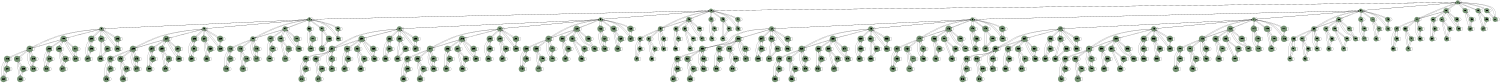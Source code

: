 digraph G {
center = 1;
size="10,10";
mode = ipsep;
overlap = scale;
sep = 0.0;
outputorder = "edgesfirst";
node [ shape = circle, style = filled, color = "#41693EBB" ];
1 [ label = "1" ];
2 [ label = "2" ];
3 [ label = "3" ];
4 [ label = "4" ];
5 [ label = "5" ];
6 [ label = "6" ];
7 [ label = "7" ];
8 [ label = "8" ];
9 [ label = "9" ];
10 [ label = "10" ];
11 [ label = "11" ];
12 [ label = "12" ];
13 [ label = "13" ];
14 [ label = "14" ];
15 [ label = "15" ];
16 [ label = "16" ];
17 [ label = "17" ];
18 [ label = "18" ];
19 [ label = "19" ];
20 [ label = "20" ];
21 [ label = "21" ];
22 [ label = "22" ];
23 [ label = "23" ];
24 [ label = "24" ];
25 [ label = "25" ];
26 [ label = "26" ];
27 [ label = "27" ];
28 [ label = "28" ];
29 [ label = "29" ];
30 [ label = "30" ];
31 [ label = "31" ];
32 [ label = "32" ];
33 [ label = "33" ];
34 [ label = "34" ];
35 [ label = "35" ];
36 [ label = "36" ];
37 [ label = "37" ];
38 [ label = "38" ];
39 [ label = "39" ];
40 [ label = "40" ];
41 [ label = "41" ];
42 [ label = "42" ];
43 [ label = "43" ];
44 [ label = "44" ];
45 [ label = "45" ];
46 [ label = "46" ];
47 [ label = "47" ];
48 [ label = "48" ];
49 [ label = "49" ];
50 [ label = "50" ];
51 [ label = "51" ];
52 [ label = "52" ];
53 [ label = "53" ];
54 [ label = "54" ];
55 [ label = "55" ];
56 [ label = "56" ];
57 [ label = "57" ];
58 [ label = "58" ];
59 [ label = "59" ];
60 [ label = "60" ];
61 [ label = "61" ];
62 [ label = "62" ];
63 [ label = "63" ];
64 [ label = "64" ];
65 [ label = "65" ];
66 [ label = "66" ];
67 [ label = "67" ];
68 [ label = "68" ];
69 [ label = "69" ];
70 [ label = "70" ];
71 [ label = "71" ];
72 [ label = "72" ];
73 [ label = "73" ];
74 [ label = "74" ];
75 [ label = "75" ];
76 [ label = "76" ];
77 [ label = "77" ];
78 [ label = "78" ];
79 [ label = "79" ];
80 [ label = "80" ];
81 [ label = "81" ];
82 [ label = "82" ];
83 [ label = "83" ];
84 [ label = "84" ];
85 [ label = "85" ];
86 [ label = "86" ];
87 [ label = "87" ];
88 [ label = "88" ];
89 [ label = "89" ];
90 [ label = "90" ];
91 [ label = "91" ];
92 [ label = "92" ];
93 [ label = "93" ];
94 [ label = "94" ];
95 [ label = "95" ];
96 [ label = "96" ];
97 [ label = "97" ];
98 [ label = "98" ];
99 [ label = "99" ];
100 [ label = "100" ];
101 [ label = "101" ];
102 [ label = "102" ];
103 [ label = "103" ];
104 [ label = "104" ];
105 [ label = "105" ];
106 [ label = "106" ];
107 [ label = "107" ];
108 [ label = "108" ];
109 [ label = "109" ];
110 [ label = "110" ];
111 [ label = "111" ];
112 [ label = "112" ];
113 [ label = "113" ];
114 [ label = "114" ];
115 [ label = "115" ];
116 [ label = "116" ];
117 [ label = "117" ];
118 [ label = "118" ];
119 [ label = "119" ];
120 [ label = "120" ];
121 [ label = "121" ];
122 [ label = "122" ];
123 [ label = "123" ];
124 [ label = "124" ];
125 [ label = "125" ];
126 [ label = "126" ];
127 [ label = "127" ];
128 [ label = "128" ];
129 [ label = "129" ];
130 [ label = "130" ];
131 [ label = "131" ];
132 [ label = "132" ];
133 [ label = "133" ];
134 [ label = "134" ];
135 [ label = "135" ];
136 [ label = "136" ];
137 [ label = "137" ];
138 [ label = "138" ];
139 [ label = "139" ];
140 [ label = "140" ];
141 [ label = "141" ];
142 [ label = "142" ];
143 [ label = "143" ];
144 [ label = "144" ];
145 [ label = "145" ];
146 [ label = "146" ];
147 [ label = "147" ];
148 [ label = "148" ];
149 [ label = "149" ];
150 [ label = "150" ];
151 [ label = "151" ];
152 [ label = "152" ];
153 [ label = "153" ];
154 [ label = "154" ];
155 [ label = "155" ];
156 [ label = "156" ];
157 [ label = "157" ];
158 [ label = "158" ];
159 [ label = "159" ];
160 [ label = "160" ];
161 [ label = "161" ];
162 [ label = "162" ];
163 [ label = "163" ];
164 [ label = "164" ];
165 [ label = "165" ];
166 [ label = "166" ];
167 [ label = "167" ];
168 [ label = "168" ];
169 [ label = "169" ];
170 [ label = "170" ];
171 [ label = "171" ];
172 [ label = "172" ];
173 [ label = "173" ];
174 [ label = "174" ];
175 [ label = "175" ];
176 [ label = "176" ];
177 [ label = "177" ];
178 [ label = "178" ];
179 [ label = "179" ];
180 [ label = "180" ];
181 [ label = "181" ];
182 [ label = "182" ];
183 [ label = "183" ];
184 [ label = "184" ];
185 [ label = "185" ];
186 [ label = "186" ];
187 [ label = "187" ];
188 [ label = "188" ];
189 [ label = "189" ];
190 [ label = "190" ];
191 [ label = "191" ];
192 [ label = "192" ];
193 [ label = "193" ];
194 [ label = "194" ];
195 [ label = "195" ];
196 [ label = "196" ];
197 [ label = "197" ];
198 [ label = "198" ];
199 [ label = "199" ];
200 [ label = "200" ];
201 [ label = "201" ];
202 [ label = "202" ];
203 [ label = "203" ];
204 [ label = "204" ];
205 [ label = "205" ];
206 [ label = "206" ];
207 [ label = "207" ];
208 [ label = "208" ];
209 [ label = "209" ];
210 [ label = "210" ];
211 [ label = "211" ];
212 [ label = "212" ];
213 [ label = "213" ];
214 [ label = "214" ];
215 [ label = "215" ];
216 [ label = "216" ];
217 [ label = "217" ];
218 [ label = "218" ];
219 [ label = "219" ];
220 [ label = "220" ];
221 [ label = "221" ];
222 [ label = "222" ];
223 [ label = "223" ];
224 [ label = "224" ];
225 [ label = "225" ];
226 [ label = "226" ];
227 [ label = "227" ];
228 [ label = "228" ];
229 [ label = "229" ];
230 [ label = "230" ];
231 [ label = "231" ];
232 [ label = "232" ];
233 [ label = "233" ];
234 [ label = "234" ];
235 [ label = "235" ];
236 [ label = "236" ];
237 [ label = "237" ];
238 [ label = "238" ];
239 [ label = "239" ];
240 [ label = "240" ];
241 [ label = "241" ];
242 [ label = "242" ];
243 [ label = "243" ];
244 [ label = "244" ];
245 [ label = "245" ];
246 [ label = "246" ];
247 [ label = "247" ];
248 [ label = "248" ];
249 [ label = "249" ];
250 [ label = "250" ];
251 [ label = "251" ];
252 [ label = "252" ];
253 [ label = "253" ];
254 [ label = "254" ];
255 [ label = "255" ];
256 [ label = "256" ];
257 [ label = "257" ];
258 [ label = "258" ];
259 [ label = "259" ];
260 [ label = "260" ];
261 [ label = "261" ];
262 [ label = "262" ];
263 [ label = "263" ];
264 [ label = "264" ];
265 [ label = "265" ];
266 [ label = "266" ];
267 [ label = "267" ];
268 [ label = "268" ];
269 [ label = "269" ];
270 [ label = "270" ];
271 [ label = "271" ];
272 [ label = "272" ];
273 [ label = "273" ];
274 [ label = "274" ];
275 [ label = "275" ];
276 [ label = "276" ];
277 [ label = "277" ];
278 [ label = "278" ];
279 [ label = "279" ];
280 [ label = "280" ];
281 [ label = "281" ];
282 [ label = "282" ];
283 [ label = "283" ];
284 [ label = "284" ];
285 [ label = "285" ];
286 [ label = "286" ];
287 [ label = "287" ];
288 [ label = "288" ];
289 [ label = "289" ];
290 [ label = "290" ];
291 [ label = "291" ];
292 [ label = "292" ];
293 [ label = "293" ];
294 [ label = "294" ];
295 [ label = "295" ];
296 [ label = "296" ];
297 [ label = "297" ];
298 [ label = "298" ];
299 [ label = "299" ];
300 [ label = "300" ];
301 [ label = "301" ];
302 [ label = "302" ];
303 [ label = "303" ];
304 [ label = "304" ];
305 [ label = "305" ];
306 [ label = "306" ];
307 [ label = "307" ];
308 [ label = "308" ];
309 [ label = "309" ];
310 [ label = "310" ];
311 [ label = "311" ];
312 [ label = "312" ];
313 [ label = "313" ];
314 [ label = "314" ];
315 [ label = "315" ];
316 [ label = "316" ];
317 [ label = "317" ];
318 [ label = "318" ];
319 [ label = "319" ];
320 [ label = "320" ];
321 [ label = "321" ];
322 [ label = "322" ];
323 [ label = "323" ];
324 [ label = "324" ];
325 [ label = "325" ];
326 [ label = "326" ];
327 [ label = "327" ];
328 [ label = "328" ];
329 [ label = "329" ];
330 [ label = "330" ];
331 [ label = "331" ];
332 [ label = "332" ];
333 [ label = "333" ];
334 [ label = "334" ];
335 [ label = "335" ];
336 [ label = "336" ];
337 [ label = "337" ];
338 [ label = "338" ];
339 [ label = "339" ];
340 [ label = "340" ];
341 [ label = "341" ];
342 [ label = "342" ];
343 [ label = "343" ];
344 [ label = "344" ];
345 [ label = "345" ];
346 [ label = "346" ];
347 [ label = "347" ];
348 [ label = "348" ];
349 [ label = "349" ];
350 [ label = "350" ];
351 [ label = "351" ];
352 [ label = "352" ];
353 [ label = "353" ];
354 [ label = "354" ];
355 [ label = "355" ];
356 [ label = "356" ];
357 [ label = "357" ];
358 [ label = "358" ];
359 [ label = "359" ];
360 [ label = "360" ];
361 [ label = "361" ];
362 [ label = "362" ];
363 [ label = "363" ];
364 [ label = "364" ];
365 [ label = "365" ];
366 [ label = "366" ];
367 [ label = "367" ];
368 [ label = "368" ];
369 [ label = "369" ];
370 [ label = "370" ];
371 [ label = "371" ];
372 [ label = "372" ];
373 [ label = "373" ];
374 [ label = "374" ];
375 [ label = "375" ];
376 [ label = "376" ];
377 [ label = "377" ];
378 [ label = "378" ];
379 [ label = "379" ];
380 [ label = "380" ];
381 [ label = "381" ];
382 [ label = "382" ];
383 [ label = "383" ];
384 [ label = "384" ];
385 [ label = "385" ];
386 [ label = "386" ];
387 [ label = "387" ];
388 [ label = "388" ];
389 [ label = "389" ];
390 [ label = "390" ];
391 [ label = "391" ];
392 [ label = "392" ];
393 [ label = "393" ];
394 [ label = "394" ];
395 [ label = "395" ];
396 [ label = "396" ];
397 [ label = "397" ];
398 [ label = "398" ];
399 [ label = "399" ];
400 [ label = "400" ];
401 [ label = "401" ];
402 [ label = "402" ];
403 [ label = "403" ];
404 [ label = "404" ];
405 [ label = "405" ];
edge [ arrowhead = dot, arrowsize = 0.6, pencolor = "#69739766" ];
1 -> 1 [ len = 1, penwidth = 1 ];
1 -> 2 [ len = 1, penwidth = 1 ];
1 -> 3 [ len = 1, penwidth = 1 ];
1 -> 16 [ len = 1, penwidth = 1 ];
1 -> 17 [ len = 1, penwidth = 1 ];
1 -> 18 [ len = 1, penwidth = 1 ];
1 -> 19 [ len = 1, penwidth = 1 ];
1 -> 20 [ len = 1, penwidth = 1 ];
1 -> 21 [ len = 1, penwidth = 1 ];
2 -> 1 [ len = 1, penwidth = 1 ];
2 -> 2 [ len = 1, penwidth = 1 ];
2 -> 4 [ len = 1, penwidth = 1 ];
2 -> 5 [ len = 1, penwidth = 1 ];
2 -> 42 [ len = 1, penwidth = 1 ];
2 -> 43 [ len = 1, penwidth = 1 ];
2 -> 44 [ len = 1, penwidth = 1 ];
2 -> 45 [ len = 1, penwidth = 1 ];
2 -> 46 [ len = 1, penwidth = 1 ];
2 -> 47 [ len = 1, penwidth = 1 ];
3 -> 1 [ len = 1, penwidth = 1 ];
3 -> 3 [ len = 1, penwidth = 1 ];
3 -> 6 [ len = 1, penwidth = 1 ];
3 -> 7 [ len = 1, penwidth = 1 ];
3 -> 68 [ len = 1, penwidth = 1 ];
3 -> 69 [ len = 1, penwidth = 1 ];
3 -> 70 [ len = 1, penwidth = 1 ];
3 -> 71 [ len = 1, penwidth = 1 ];
3 -> 72 [ len = 1, penwidth = 1 ];
3 -> 73 [ len = 1, penwidth = 1 ];
4 -> 2 [ len = 1, penwidth = 1 ];
4 -> 4 [ len = 1, penwidth = 1 ];
4 -> 8 [ len = 1, penwidth = 1 ];
4 -> 9 [ len = 1, penwidth = 1 ];
4 -> 94 [ len = 1, penwidth = 1 ];
4 -> 95 [ len = 1, penwidth = 1 ];
4 -> 96 [ len = 1, penwidth = 1 ];
4 -> 97 [ len = 1, penwidth = 1 ];
4 -> 98 [ len = 1, penwidth = 1 ];
4 -> 99 [ len = 1, penwidth = 1 ];
5 -> 2 [ len = 1, penwidth = 1 ];
5 -> 5 [ len = 1, penwidth = 1 ];
5 -> 10 [ len = 1, penwidth = 1 ];
5 -> 11 [ len = 1, penwidth = 1 ];
5 -> 120 [ len = 1, penwidth = 1 ];
5 -> 121 [ len = 1, penwidth = 1 ];
5 -> 122 [ len = 1, penwidth = 1 ];
5 -> 123 [ len = 1, penwidth = 1 ];
5 -> 124 [ len = 1, penwidth = 1 ];
5 -> 125 [ len = 1, penwidth = 1 ];
6 -> 3 [ len = 1, penwidth = 1 ];
6 -> 6 [ len = 1, penwidth = 1 ];
6 -> 12 [ len = 1, penwidth = 1 ];
6 -> 13 [ len = 1, penwidth = 1 ];
6 -> 146 [ len = 1, penwidth = 1 ];
6 -> 147 [ len = 1, penwidth = 1 ];
6 -> 148 [ len = 1, penwidth = 1 ];
6 -> 149 [ len = 1, penwidth = 1 ];
6 -> 150 [ len = 1, penwidth = 1 ];
6 -> 151 [ len = 1, penwidth = 1 ];
7 -> 3 [ len = 1, penwidth = 1 ];
7 -> 7 [ len = 1, penwidth = 1 ];
7 -> 14 [ len = 1, penwidth = 1 ];
7 -> 15 [ len = 1, penwidth = 1 ];
7 -> 172 [ len = 1, penwidth = 1 ];
7 -> 173 [ len = 1, penwidth = 1 ];
7 -> 174 [ len = 1, penwidth = 1 ];
7 -> 175 [ len = 1, penwidth = 1 ];
7 -> 176 [ len = 1, penwidth = 1 ];
7 -> 177 [ len = 1, penwidth = 1 ];
8 -> 4 [ len = 1, penwidth = 1 ];
8 -> 8 [ len = 1, penwidth = 1 ];
8 -> 198 [ len = 1, penwidth = 1 ];
8 -> 199 [ len = 1, penwidth = 1 ];
8 -> 200 [ len = 1, penwidth = 1 ];
8 -> 201 [ len = 1, penwidth = 1 ];
8 -> 202 [ len = 1, penwidth = 1 ];
8 -> 203 [ len = 1, penwidth = 1 ];
9 -> 4 [ len = 1, penwidth = 1 ];
9 -> 9 [ len = 1, penwidth = 1 ];
9 -> 224 [ len = 1, penwidth = 1 ];
9 -> 225 [ len = 1, penwidth = 1 ];
9 -> 226 [ len = 1, penwidth = 1 ];
9 -> 227 [ len = 1, penwidth = 1 ];
9 -> 228 [ len = 1, penwidth = 1 ];
9 -> 229 [ len = 1, penwidth = 1 ];
10 -> 5 [ len = 1, penwidth = 1 ];
10 -> 10 [ len = 1, penwidth = 1 ];
10 -> 250 [ len = 1, penwidth = 1 ];
10 -> 251 [ len = 1, penwidth = 1 ];
10 -> 252 [ len = 1, penwidth = 1 ];
10 -> 253 [ len = 1, penwidth = 1 ];
10 -> 254 [ len = 1, penwidth = 1 ];
10 -> 255 [ len = 1, penwidth = 1 ];
11 -> 5 [ len = 1, penwidth = 1 ];
11 -> 11 [ len = 1, penwidth = 1 ];
11 -> 276 [ len = 1, penwidth = 1 ];
11 -> 277 [ len = 1, penwidth = 1 ];
11 -> 278 [ len = 1, penwidth = 1 ];
11 -> 279 [ len = 1, penwidth = 1 ];
11 -> 280 [ len = 1, penwidth = 1 ];
11 -> 281 [ len = 1, penwidth = 1 ];
12 -> 6 [ len = 1, penwidth = 1 ];
12 -> 12 [ len = 1, penwidth = 1 ];
12 -> 302 [ len = 1, penwidth = 1 ];
12 -> 303 [ len = 1, penwidth = 1 ];
12 -> 304 [ len = 1, penwidth = 1 ];
12 -> 305 [ len = 1, penwidth = 1 ];
12 -> 306 [ len = 1, penwidth = 1 ];
12 -> 307 [ len = 1, penwidth = 1 ];
13 -> 6 [ len = 1, penwidth = 1 ];
13 -> 13 [ len = 1, penwidth = 1 ];
13 -> 328 [ len = 1, penwidth = 1 ];
13 -> 329 [ len = 1, penwidth = 1 ];
13 -> 330 [ len = 1, penwidth = 1 ];
13 -> 331 [ len = 1, penwidth = 1 ];
13 -> 332 [ len = 1, penwidth = 1 ];
13 -> 333 [ len = 1, penwidth = 1 ];
14 -> 7 [ len = 1, penwidth = 1 ];
14 -> 14 [ len = 1, penwidth = 1 ];
14 -> 354 [ len = 1, penwidth = 1 ];
14 -> 355 [ len = 1, penwidth = 1 ];
14 -> 356 [ len = 1, penwidth = 1 ];
14 -> 357 [ len = 1, penwidth = 1 ];
14 -> 358 [ len = 1, penwidth = 1 ];
14 -> 359 [ len = 1, penwidth = 1 ];
15 -> 7 [ len = 1, penwidth = 1 ];
15 -> 15 [ len = 1, penwidth = 1 ];
15 -> 380 [ len = 1, penwidth = 1 ];
15 -> 381 [ len = 1, penwidth = 1 ];
15 -> 382 [ len = 1, penwidth = 1 ];
15 -> 383 [ len = 1, penwidth = 1 ];
15 -> 384 [ len = 1, penwidth = 1 ];
15 -> 385 [ len = 1, penwidth = 1 ];
16 -> 1 [ len = 1, penwidth = 1 ];
16 -> 16 [ len = 1, penwidth = 1 ];
16 -> 17 [ len = 1, penwidth = 1 ];
16 -> 26 [ len = 1, penwidth = 1 ];
16 -> 27 [ len = 1, penwidth = 1 ];
16 -> 28 [ len = 1, penwidth = 1 ];
16 -> 29 [ len = 1, penwidth = 1 ];
17 -> 1 [ len = 1, penwidth = 1 ];
17 -> 16 [ len = 1, penwidth = 1 ];
17 -> 17 [ len = 1, penwidth = 1 ];
17 -> 34 [ len = 1, penwidth = 1 ];
17 -> 35 [ len = 1, penwidth = 1 ];
17 -> 36 [ len = 1, penwidth = 1 ];
17 -> 37 [ len = 1, penwidth = 1 ];
18 -> 1 [ len = 1, penwidth = 1 ];
18 -> 18 [ len = 1, penwidth = 1 ];
18 -> 22 [ len = 1, penwidth = 1 ];
18 -> 23 [ len = 1, penwidth = 1 ];
19 -> 1 [ len = 1, penwidth = 1 ];
19 -> 19 [ len = 1, penwidth = 1 ];
19 -> 24 [ len = 1, penwidth = 1 ];
19 -> 25 [ len = 1, penwidth = 1 ];
20 -> 1 [ len = 1, penwidth = 1 ];
20 -> 20 [ len = 1, penwidth = 1 ];
20 -> 21 [ len = 1, penwidth = 1 ];
21 -> 1 [ len = 1, penwidth = 1 ];
21 -> 20 [ len = 1, penwidth = 1 ];
21 -> 21 [ len = 1, penwidth = 1 ];
22 -> 18 [ len = 1, penwidth = 1 ];
22 -> 22 [ len = 1, penwidth = 1 ];
22 -> 23 [ len = 1, penwidth = 1 ];
23 -> 18 [ len = 1, penwidth = 1 ];
23 -> 22 [ len = 1, penwidth = 1 ];
23 -> 23 [ len = 1, penwidth = 1 ];
24 -> 19 [ len = 1, penwidth = 1 ];
24 -> 24 [ len = 1, penwidth = 1 ];
24 -> 25 [ len = 1, penwidth = 1 ];
25 -> 19 [ len = 1, penwidth = 1 ];
25 -> 24 [ len = 1, penwidth = 1 ];
25 -> 25 [ len = 1, penwidth = 1 ];
26 -> 16 [ len = 1, penwidth = 1 ];
26 -> 26 [ len = 1, penwidth = 1 ];
26 -> 30 [ len = 1, penwidth = 1 ];
26 -> 31 [ len = 1, penwidth = 1 ];
27 -> 16 [ len = 1, penwidth = 1 ];
27 -> 27 [ len = 1, penwidth = 1 ];
27 -> 32 [ len = 1, penwidth = 1 ];
27 -> 33 [ len = 1, penwidth = 1 ];
28 -> 16 [ len = 1, penwidth = 1 ];
28 -> 28 [ len = 1, penwidth = 1 ];
28 -> 29 [ len = 1, penwidth = 1 ];
29 -> 16 [ len = 1, penwidth = 1 ];
29 -> 28 [ len = 1, penwidth = 1 ];
29 -> 29 [ len = 1, penwidth = 1 ];
30 -> 26 [ len = 1, penwidth = 1 ];
30 -> 30 [ len = 1, penwidth = 1 ];
30 -> 31 [ len = 1, penwidth = 1 ];
31 -> 26 [ len = 1, penwidth = 1 ];
31 -> 30 [ len = 1, penwidth = 1 ];
31 -> 31 [ len = 1, penwidth = 1 ];
32 -> 27 [ len = 1, penwidth = 1 ];
32 -> 32 [ len = 1, penwidth = 1 ];
32 -> 33 [ len = 1, penwidth = 1 ];
33 -> 27 [ len = 1, penwidth = 1 ];
33 -> 32 [ len = 1, penwidth = 1 ];
33 -> 33 [ len = 1, penwidth = 1 ];
34 -> 17 [ len = 1, penwidth = 1 ];
34 -> 34 [ len = 1, penwidth = 1 ];
34 -> 38 [ len = 1, penwidth = 1 ];
34 -> 39 [ len = 1, penwidth = 1 ];
35 -> 17 [ len = 1, penwidth = 1 ];
35 -> 35 [ len = 1, penwidth = 1 ];
35 -> 40 [ len = 1, penwidth = 1 ];
35 -> 41 [ len = 1, penwidth = 1 ];
36 -> 17 [ len = 1, penwidth = 1 ];
36 -> 36 [ len = 1, penwidth = 1 ];
36 -> 37 [ len = 1, penwidth = 1 ];
37 -> 17 [ len = 1, penwidth = 1 ];
37 -> 36 [ len = 1, penwidth = 1 ];
37 -> 37 [ len = 1, penwidth = 1 ];
38 -> 34 [ len = 1, penwidth = 1 ];
38 -> 38 [ len = 1, penwidth = 1 ];
38 -> 39 [ len = 1, penwidth = 1 ];
39 -> 34 [ len = 1, penwidth = 1 ];
39 -> 38 [ len = 1, penwidth = 1 ];
39 -> 39 [ len = 1, penwidth = 1 ];
40 -> 35 [ len = 1, penwidth = 1 ];
40 -> 40 [ len = 1, penwidth = 1 ];
40 -> 41 [ len = 1, penwidth = 1 ];
41 -> 35 [ len = 1, penwidth = 1 ];
41 -> 40 [ len = 1, penwidth = 1 ];
41 -> 41 [ len = 1, penwidth = 1 ];
42 -> 2 [ len = 1, penwidth = 1 ];
42 -> 42 [ len = 1, penwidth = 1 ];
42 -> 43 [ len = 1, penwidth = 1 ];
42 -> 52 [ len = 1, penwidth = 1 ];
42 -> 53 [ len = 1, penwidth = 1 ];
42 -> 54 [ len = 1, penwidth = 1 ];
42 -> 55 [ len = 1, penwidth = 1 ];
43 -> 2 [ len = 1, penwidth = 1 ];
43 -> 42 [ len = 1, penwidth = 1 ];
43 -> 43 [ len = 1, penwidth = 1 ];
43 -> 60 [ len = 1, penwidth = 1 ];
43 -> 61 [ len = 1, penwidth = 1 ];
43 -> 62 [ len = 1, penwidth = 1 ];
43 -> 63 [ len = 1, penwidth = 1 ];
44 -> 2 [ len = 1, penwidth = 1 ];
44 -> 44 [ len = 1, penwidth = 1 ];
44 -> 48 [ len = 1, penwidth = 1 ];
44 -> 49 [ len = 1, penwidth = 1 ];
45 -> 2 [ len = 1, penwidth = 1 ];
45 -> 45 [ len = 1, penwidth = 1 ];
45 -> 50 [ len = 1, penwidth = 1 ];
45 -> 51 [ len = 1, penwidth = 1 ];
46 -> 2 [ len = 1, penwidth = 1 ];
46 -> 46 [ len = 1, penwidth = 1 ];
46 -> 47 [ len = 1, penwidth = 1 ];
47 -> 2 [ len = 1, penwidth = 1 ];
47 -> 46 [ len = 1, penwidth = 1 ];
47 -> 47 [ len = 1, penwidth = 1 ];
48 -> 44 [ len = 1, penwidth = 1 ];
48 -> 48 [ len = 1, penwidth = 1 ];
48 -> 49 [ len = 1, penwidth = 1 ];
49 -> 44 [ len = 1, penwidth = 1 ];
49 -> 48 [ len = 1, penwidth = 1 ];
49 -> 49 [ len = 1, penwidth = 1 ];
50 -> 45 [ len = 1, penwidth = 1 ];
50 -> 50 [ len = 1, penwidth = 1 ];
50 -> 51 [ len = 1, penwidth = 1 ];
51 -> 45 [ len = 1, penwidth = 1 ];
51 -> 50 [ len = 1, penwidth = 1 ];
51 -> 51 [ len = 1, penwidth = 1 ];
52 -> 42 [ len = 1, penwidth = 1 ];
52 -> 52 [ len = 1, penwidth = 1 ];
52 -> 56 [ len = 1, penwidth = 1 ];
52 -> 57 [ len = 1, penwidth = 1 ];
53 -> 42 [ len = 1, penwidth = 1 ];
53 -> 53 [ len = 1, penwidth = 1 ];
53 -> 58 [ len = 1, penwidth = 1 ];
53 -> 59 [ len = 1, penwidth = 1 ];
54 -> 42 [ len = 1, penwidth = 1 ];
54 -> 54 [ len = 1, penwidth = 1 ];
54 -> 55 [ len = 1, penwidth = 1 ];
55 -> 42 [ len = 1, penwidth = 1 ];
55 -> 54 [ len = 1, penwidth = 1 ];
55 -> 55 [ len = 1, penwidth = 1 ];
56 -> 52 [ len = 1, penwidth = 1 ];
56 -> 56 [ len = 1, penwidth = 1 ];
56 -> 57 [ len = 1, penwidth = 1 ];
57 -> 52 [ len = 1, penwidth = 1 ];
57 -> 56 [ len = 1, penwidth = 1 ];
57 -> 57 [ len = 1, penwidth = 1 ];
58 -> 53 [ len = 1, penwidth = 1 ];
58 -> 58 [ len = 1, penwidth = 1 ];
58 -> 59 [ len = 1, penwidth = 1 ];
59 -> 53 [ len = 1, penwidth = 1 ];
59 -> 58 [ len = 1, penwidth = 1 ];
59 -> 59 [ len = 1, penwidth = 1 ];
60 -> 43 [ len = 1, penwidth = 1 ];
60 -> 60 [ len = 1, penwidth = 1 ];
60 -> 64 [ len = 1, penwidth = 1 ];
60 -> 65 [ len = 1, penwidth = 1 ];
61 -> 43 [ len = 1, penwidth = 1 ];
61 -> 61 [ len = 1, penwidth = 1 ];
61 -> 66 [ len = 1, penwidth = 1 ];
61 -> 67 [ len = 1, penwidth = 1 ];
62 -> 43 [ len = 1, penwidth = 1 ];
62 -> 62 [ len = 1, penwidth = 1 ];
62 -> 63 [ len = 1, penwidth = 1 ];
63 -> 43 [ len = 1, penwidth = 1 ];
63 -> 62 [ len = 1, penwidth = 1 ];
63 -> 63 [ len = 1, penwidth = 1 ];
64 -> 60 [ len = 1, penwidth = 1 ];
64 -> 64 [ len = 1, penwidth = 1 ];
64 -> 65 [ len = 1, penwidth = 1 ];
65 -> 60 [ len = 1, penwidth = 1 ];
65 -> 64 [ len = 1, penwidth = 1 ];
65 -> 65 [ len = 1, penwidth = 1 ];
66 -> 61 [ len = 1, penwidth = 1 ];
66 -> 66 [ len = 1, penwidth = 1 ];
66 -> 67 [ len = 1, penwidth = 1 ];
67 -> 61 [ len = 1, penwidth = 1 ];
67 -> 66 [ len = 1, penwidth = 1 ];
67 -> 67 [ len = 1, penwidth = 1 ];
68 -> 3 [ len = 1, penwidth = 1 ];
68 -> 68 [ len = 1, penwidth = 1 ];
68 -> 69 [ len = 1, penwidth = 1 ];
68 -> 78 [ len = 1, penwidth = 1 ];
68 -> 79 [ len = 1, penwidth = 1 ];
68 -> 80 [ len = 1, penwidth = 1 ];
68 -> 81 [ len = 1, penwidth = 1 ];
69 -> 3 [ len = 1, penwidth = 1 ];
69 -> 68 [ len = 1, penwidth = 1 ];
69 -> 69 [ len = 1, penwidth = 1 ];
69 -> 86 [ len = 1, penwidth = 1 ];
69 -> 87 [ len = 1, penwidth = 1 ];
69 -> 88 [ len = 1, penwidth = 1 ];
69 -> 89 [ len = 1, penwidth = 1 ];
70 -> 3 [ len = 1, penwidth = 1 ];
70 -> 70 [ len = 1, penwidth = 1 ];
70 -> 74 [ len = 1, penwidth = 1 ];
70 -> 75 [ len = 1, penwidth = 1 ];
71 -> 3 [ len = 1, penwidth = 1 ];
71 -> 71 [ len = 1, penwidth = 1 ];
71 -> 76 [ len = 1, penwidth = 1 ];
71 -> 77 [ len = 1, penwidth = 1 ];
72 -> 3 [ len = 1, penwidth = 1 ];
72 -> 72 [ len = 1, penwidth = 1 ];
72 -> 73 [ len = 1, penwidth = 1 ];
73 -> 3 [ len = 1, penwidth = 1 ];
73 -> 72 [ len = 1, penwidth = 1 ];
73 -> 73 [ len = 1, penwidth = 1 ];
74 -> 70 [ len = 1, penwidth = 1 ];
74 -> 74 [ len = 1, penwidth = 1 ];
74 -> 75 [ len = 1, penwidth = 1 ];
75 -> 70 [ len = 1, penwidth = 1 ];
75 -> 74 [ len = 1, penwidth = 1 ];
75 -> 75 [ len = 1, penwidth = 1 ];
76 -> 71 [ len = 1, penwidth = 1 ];
76 -> 76 [ len = 1, penwidth = 1 ];
76 -> 77 [ len = 1, penwidth = 1 ];
77 -> 71 [ len = 1, penwidth = 1 ];
77 -> 76 [ len = 1, penwidth = 1 ];
77 -> 77 [ len = 1, penwidth = 1 ];
78 -> 68 [ len = 1, penwidth = 1 ];
78 -> 78 [ len = 1, penwidth = 1 ];
78 -> 82 [ len = 1, penwidth = 1 ];
78 -> 83 [ len = 1, penwidth = 1 ];
79 -> 68 [ len = 1, penwidth = 1 ];
79 -> 79 [ len = 1, penwidth = 1 ];
79 -> 84 [ len = 1, penwidth = 1 ];
79 -> 85 [ len = 1, penwidth = 1 ];
80 -> 68 [ len = 1, penwidth = 1 ];
80 -> 80 [ len = 1, penwidth = 1 ];
80 -> 81 [ len = 1, penwidth = 1 ];
81 -> 68 [ len = 1, penwidth = 1 ];
81 -> 80 [ len = 1, penwidth = 1 ];
81 -> 81 [ len = 1, penwidth = 1 ];
82 -> 78 [ len = 1, penwidth = 1 ];
82 -> 82 [ len = 1, penwidth = 1 ];
82 -> 83 [ len = 1, penwidth = 1 ];
83 -> 78 [ len = 1, penwidth = 1 ];
83 -> 82 [ len = 1, penwidth = 1 ];
83 -> 83 [ len = 1, penwidth = 1 ];
84 -> 79 [ len = 1, penwidth = 1 ];
84 -> 84 [ len = 1, penwidth = 1 ];
84 -> 85 [ len = 1, penwidth = 1 ];
85 -> 79 [ len = 1, penwidth = 1 ];
85 -> 84 [ len = 1, penwidth = 1 ];
85 -> 85 [ len = 1, penwidth = 1 ];
86 -> 69 [ len = 1, penwidth = 1 ];
86 -> 86 [ len = 1, penwidth = 1 ];
86 -> 90 [ len = 1, penwidth = 1 ];
86 -> 91 [ len = 1, penwidth = 1 ];
87 -> 69 [ len = 1, penwidth = 1 ];
87 -> 87 [ len = 1, penwidth = 1 ];
87 -> 92 [ len = 1, penwidth = 1 ];
87 -> 93 [ len = 1, penwidth = 1 ];
88 -> 69 [ len = 1, penwidth = 1 ];
88 -> 88 [ len = 1, penwidth = 1 ];
88 -> 89 [ len = 1, penwidth = 1 ];
89 -> 69 [ len = 1, penwidth = 1 ];
89 -> 88 [ len = 1, penwidth = 1 ];
89 -> 89 [ len = 1, penwidth = 1 ];
90 -> 86 [ len = 1, penwidth = 1 ];
90 -> 90 [ len = 1, penwidth = 1 ];
90 -> 91 [ len = 1, penwidth = 1 ];
91 -> 86 [ len = 1, penwidth = 1 ];
91 -> 90 [ len = 1, penwidth = 1 ];
91 -> 91 [ len = 1, penwidth = 1 ];
92 -> 87 [ len = 1, penwidth = 1 ];
92 -> 92 [ len = 1, penwidth = 1 ];
92 -> 93 [ len = 1, penwidth = 1 ];
93 -> 87 [ len = 1, penwidth = 1 ];
93 -> 92 [ len = 1, penwidth = 1 ];
93 -> 93 [ len = 1, penwidth = 1 ];
94 -> 4 [ len = 1, penwidth = 1 ];
94 -> 94 [ len = 1, penwidth = 1 ];
94 -> 95 [ len = 1, penwidth = 1 ];
94 -> 104 [ len = 1, penwidth = 1 ];
94 -> 105 [ len = 1, penwidth = 1 ];
94 -> 106 [ len = 1, penwidth = 1 ];
94 -> 107 [ len = 1, penwidth = 1 ];
95 -> 4 [ len = 1, penwidth = 1 ];
95 -> 94 [ len = 1, penwidth = 1 ];
95 -> 95 [ len = 1, penwidth = 1 ];
95 -> 112 [ len = 1, penwidth = 1 ];
95 -> 113 [ len = 1, penwidth = 1 ];
95 -> 114 [ len = 1, penwidth = 1 ];
95 -> 115 [ len = 1, penwidth = 1 ];
96 -> 4 [ len = 1, penwidth = 1 ];
96 -> 96 [ len = 1, penwidth = 1 ];
96 -> 100 [ len = 1, penwidth = 1 ];
96 -> 101 [ len = 1, penwidth = 1 ];
97 -> 4 [ len = 1, penwidth = 1 ];
97 -> 97 [ len = 1, penwidth = 1 ];
97 -> 102 [ len = 1, penwidth = 1 ];
97 -> 103 [ len = 1, penwidth = 1 ];
98 -> 4 [ len = 1, penwidth = 1 ];
98 -> 98 [ len = 1, penwidth = 1 ];
98 -> 99 [ len = 1, penwidth = 1 ];
99 -> 4 [ len = 1, penwidth = 1 ];
99 -> 98 [ len = 1, penwidth = 1 ];
99 -> 99 [ len = 1, penwidth = 1 ];
100 -> 96 [ len = 1, penwidth = 1 ];
100 -> 100 [ len = 1, penwidth = 1 ];
100 -> 101 [ len = 1, penwidth = 1 ];
101 -> 96 [ len = 1, penwidth = 1 ];
101 -> 100 [ len = 1, penwidth = 1 ];
101 -> 101 [ len = 1, penwidth = 1 ];
102 -> 97 [ len = 1, penwidth = 1 ];
102 -> 102 [ len = 1, penwidth = 1 ];
102 -> 103 [ len = 1, penwidth = 1 ];
103 -> 97 [ len = 1, penwidth = 1 ];
103 -> 102 [ len = 1, penwidth = 1 ];
103 -> 103 [ len = 1, penwidth = 1 ];
104 -> 94 [ len = 1, penwidth = 1 ];
104 -> 104 [ len = 1, penwidth = 1 ];
104 -> 108 [ len = 1, penwidth = 1 ];
104 -> 109 [ len = 1, penwidth = 1 ];
105 -> 94 [ len = 1, penwidth = 1 ];
105 -> 105 [ len = 1, penwidth = 1 ];
105 -> 110 [ len = 1, penwidth = 1 ];
105 -> 111 [ len = 1, penwidth = 1 ];
106 -> 94 [ len = 1, penwidth = 1 ];
106 -> 106 [ len = 1, penwidth = 1 ];
106 -> 107 [ len = 1, penwidth = 1 ];
107 -> 94 [ len = 1, penwidth = 1 ];
107 -> 106 [ len = 1, penwidth = 1 ];
107 -> 107 [ len = 1, penwidth = 1 ];
108 -> 104 [ len = 1, penwidth = 1 ];
108 -> 108 [ len = 1, penwidth = 1 ];
108 -> 109 [ len = 1, penwidth = 1 ];
109 -> 104 [ len = 1, penwidth = 1 ];
109 -> 108 [ len = 1, penwidth = 1 ];
109 -> 109 [ len = 1, penwidth = 1 ];
110 -> 105 [ len = 1, penwidth = 1 ];
110 -> 110 [ len = 1, penwidth = 1 ];
110 -> 111 [ len = 1, penwidth = 1 ];
111 -> 105 [ len = 1, penwidth = 1 ];
111 -> 110 [ len = 1, penwidth = 1 ];
111 -> 111 [ len = 1, penwidth = 1 ];
112 -> 95 [ len = 1, penwidth = 1 ];
112 -> 112 [ len = 1, penwidth = 1 ];
112 -> 116 [ len = 1, penwidth = 1 ];
112 -> 117 [ len = 1, penwidth = 1 ];
113 -> 95 [ len = 1, penwidth = 1 ];
113 -> 113 [ len = 1, penwidth = 1 ];
113 -> 118 [ len = 1, penwidth = 1 ];
113 -> 119 [ len = 1, penwidth = 1 ];
114 -> 95 [ len = 1, penwidth = 1 ];
114 -> 114 [ len = 1, penwidth = 1 ];
114 -> 115 [ len = 1, penwidth = 1 ];
115 -> 95 [ len = 1, penwidth = 1 ];
115 -> 114 [ len = 1, penwidth = 1 ];
115 -> 115 [ len = 1, penwidth = 1 ];
116 -> 112 [ len = 1, penwidth = 1 ];
116 -> 116 [ len = 1, penwidth = 1 ];
116 -> 117 [ len = 1, penwidth = 1 ];
117 -> 112 [ len = 1, penwidth = 1 ];
117 -> 116 [ len = 1, penwidth = 1 ];
117 -> 117 [ len = 1, penwidth = 1 ];
118 -> 113 [ len = 1, penwidth = 1 ];
118 -> 118 [ len = 1, penwidth = 1 ];
118 -> 119 [ len = 1, penwidth = 1 ];
119 -> 113 [ len = 1, penwidth = 1 ];
119 -> 118 [ len = 1, penwidth = 1 ];
119 -> 119 [ len = 1, penwidth = 1 ];
120 -> 5 [ len = 1, penwidth = 1 ];
120 -> 120 [ len = 1, penwidth = 1 ];
120 -> 121 [ len = 1, penwidth = 1 ];
120 -> 130 [ len = 1, penwidth = 1 ];
120 -> 131 [ len = 1, penwidth = 1 ];
120 -> 132 [ len = 1, penwidth = 1 ];
120 -> 133 [ len = 1, penwidth = 1 ];
121 -> 5 [ len = 1, penwidth = 1 ];
121 -> 120 [ len = 1, penwidth = 1 ];
121 -> 121 [ len = 1, penwidth = 1 ];
121 -> 138 [ len = 1, penwidth = 1 ];
121 -> 139 [ len = 1, penwidth = 1 ];
121 -> 140 [ len = 1, penwidth = 1 ];
121 -> 141 [ len = 1, penwidth = 1 ];
122 -> 5 [ len = 1, penwidth = 1 ];
122 -> 122 [ len = 1, penwidth = 1 ];
122 -> 126 [ len = 1, penwidth = 1 ];
122 -> 127 [ len = 1, penwidth = 1 ];
123 -> 5 [ len = 1, penwidth = 1 ];
123 -> 123 [ len = 1, penwidth = 1 ];
123 -> 128 [ len = 1, penwidth = 1 ];
123 -> 129 [ len = 1, penwidth = 1 ];
124 -> 5 [ len = 1, penwidth = 1 ];
124 -> 124 [ len = 1, penwidth = 1 ];
124 -> 125 [ len = 1, penwidth = 1 ];
125 -> 5 [ len = 1, penwidth = 1 ];
125 -> 124 [ len = 1, penwidth = 1 ];
125 -> 125 [ len = 1, penwidth = 1 ];
126 -> 122 [ len = 1, penwidth = 1 ];
126 -> 126 [ len = 1, penwidth = 1 ];
126 -> 127 [ len = 1, penwidth = 1 ];
127 -> 122 [ len = 1, penwidth = 1 ];
127 -> 126 [ len = 1, penwidth = 1 ];
127 -> 127 [ len = 1, penwidth = 1 ];
128 -> 123 [ len = 1, penwidth = 1 ];
128 -> 128 [ len = 1, penwidth = 1 ];
128 -> 129 [ len = 1, penwidth = 1 ];
129 -> 123 [ len = 1, penwidth = 1 ];
129 -> 128 [ len = 1, penwidth = 1 ];
129 -> 129 [ len = 1, penwidth = 1 ];
130 -> 120 [ len = 1, penwidth = 1 ];
130 -> 130 [ len = 1, penwidth = 1 ];
130 -> 134 [ len = 1, penwidth = 1 ];
130 -> 135 [ len = 1, penwidth = 1 ];
131 -> 120 [ len = 1, penwidth = 1 ];
131 -> 131 [ len = 1, penwidth = 1 ];
131 -> 136 [ len = 1, penwidth = 1 ];
131 -> 137 [ len = 1, penwidth = 1 ];
132 -> 120 [ len = 1, penwidth = 1 ];
132 -> 132 [ len = 1, penwidth = 1 ];
132 -> 133 [ len = 1, penwidth = 1 ];
133 -> 120 [ len = 1, penwidth = 1 ];
133 -> 132 [ len = 1, penwidth = 1 ];
133 -> 133 [ len = 1, penwidth = 1 ];
134 -> 130 [ len = 1, penwidth = 1 ];
134 -> 134 [ len = 1, penwidth = 1 ];
134 -> 135 [ len = 1, penwidth = 1 ];
135 -> 130 [ len = 1, penwidth = 1 ];
135 -> 134 [ len = 1, penwidth = 1 ];
135 -> 135 [ len = 1, penwidth = 1 ];
136 -> 131 [ len = 1, penwidth = 1 ];
136 -> 136 [ len = 1, penwidth = 1 ];
136 -> 137 [ len = 1, penwidth = 1 ];
137 -> 131 [ len = 1, penwidth = 1 ];
137 -> 136 [ len = 1, penwidth = 1 ];
137 -> 137 [ len = 1, penwidth = 1 ];
138 -> 121 [ len = 1, penwidth = 1 ];
138 -> 138 [ len = 1, penwidth = 1 ];
138 -> 142 [ len = 1, penwidth = 1 ];
138 -> 143 [ len = 1, penwidth = 1 ];
139 -> 121 [ len = 1, penwidth = 1 ];
139 -> 139 [ len = 1, penwidth = 1 ];
139 -> 144 [ len = 1, penwidth = 1 ];
139 -> 145 [ len = 1, penwidth = 1 ];
140 -> 121 [ len = 1, penwidth = 1 ];
140 -> 140 [ len = 1, penwidth = 1 ];
140 -> 141 [ len = 1, penwidth = 1 ];
141 -> 121 [ len = 1, penwidth = 1 ];
141 -> 140 [ len = 1, penwidth = 1 ];
141 -> 141 [ len = 1, penwidth = 1 ];
142 -> 138 [ len = 1, penwidth = 1 ];
142 -> 142 [ len = 1, penwidth = 1 ];
142 -> 143 [ len = 1, penwidth = 1 ];
143 -> 138 [ len = 1, penwidth = 1 ];
143 -> 142 [ len = 1, penwidth = 1 ];
143 -> 143 [ len = 1, penwidth = 1 ];
144 -> 139 [ len = 1, penwidth = 1 ];
144 -> 144 [ len = 1, penwidth = 1 ];
144 -> 145 [ len = 1, penwidth = 1 ];
145 -> 139 [ len = 1, penwidth = 1 ];
145 -> 144 [ len = 1, penwidth = 1 ];
145 -> 145 [ len = 1, penwidth = 1 ];
146 -> 6 [ len = 1, penwidth = 1 ];
146 -> 146 [ len = 1, penwidth = 1 ];
146 -> 147 [ len = 1, penwidth = 1 ];
146 -> 156 [ len = 1, penwidth = 1 ];
146 -> 157 [ len = 1, penwidth = 1 ];
146 -> 158 [ len = 1, penwidth = 1 ];
146 -> 159 [ len = 1, penwidth = 1 ];
147 -> 6 [ len = 1, penwidth = 1 ];
147 -> 146 [ len = 1, penwidth = 1 ];
147 -> 147 [ len = 1, penwidth = 1 ];
147 -> 164 [ len = 1, penwidth = 1 ];
147 -> 165 [ len = 1, penwidth = 1 ];
147 -> 166 [ len = 1, penwidth = 1 ];
147 -> 167 [ len = 1, penwidth = 1 ];
148 -> 6 [ len = 1, penwidth = 1 ];
148 -> 148 [ len = 1, penwidth = 1 ];
148 -> 152 [ len = 1, penwidth = 1 ];
148 -> 153 [ len = 1, penwidth = 1 ];
149 -> 6 [ len = 1, penwidth = 1 ];
149 -> 149 [ len = 1, penwidth = 1 ];
149 -> 154 [ len = 1, penwidth = 1 ];
149 -> 155 [ len = 1, penwidth = 1 ];
150 -> 6 [ len = 1, penwidth = 1 ];
150 -> 150 [ len = 1, penwidth = 1 ];
150 -> 151 [ len = 1, penwidth = 1 ];
151 -> 6 [ len = 1, penwidth = 1 ];
151 -> 150 [ len = 1, penwidth = 1 ];
151 -> 151 [ len = 1, penwidth = 1 ];
152 -> 148 [ len = 1, penwidth = 1 ];
152 -> 152 [ len = 1, penwidth = 1 ];
152 -> 153 [ len = 1, penwidth = 1 ];
153 -> 148 [ len = 1, penwidth = 1 ];
153 -> 152 [ len = 1, penwidth = 1 ];
153 -> 153 [ len = 1, penwidth = 1 ];
154 -> 149 [ len = 1, penwidth = 1 ];
154 -> 154 [ len = 1, penwidth = 1 ];
154 -> 155 [ len = 1, penwidth = 1 ];
155 -> 149 [ len = 1, penwidth = 1 ];
155 -> 154 [ len = 1, penwidth = 1 ];
155 -> 155 [ len = 1, penwidth = 1 ];
156 -> 146 [ len = 1, penwidth = 1 ];
156 -> 156 [ len = 1, penwidth = 1 ];
156 -> 160 [ len = 1, penwidth = 1 ];
156 -> 161 [ len = 1, penwidth = 1 ];
157 -> 146 [ len = 1, penwidth = 1 ];
157 -> 157 [ len = 1, penwidth = 1 ];
157 -> 162 [ len = 1, penwidth = 1 ];
157 -> 163 [ len = 1, penwidth = 1 ];
158 -> 146 [ len = 1, penwidth = 1 ];
158 -> 158 [ len = 1, penwidth = 1 ];
158 -> 159 [ len = 1, penwidth = 1 ];
159 -> 146 [ len = 1, penwidth = 1 ];
159 -> 158 [ len = 1, penwidth = 1 ];
159 -> 159 [ len = 1, penwidth = 1 ];
160 -> 156 [ len = 1, penwidth = 1 ];
160 -> 160 [ len = 1, penwidth = 1 ];
160 -> 161 [ len = 1, penwidth = 1 ];
161 -> 156 [ len = 1, penwidth = 1 ];
161 -> 160 [ len = 1, penwidth = 1 ];
161 -> 161 [ len = 1, penwidth = 1 ];
162 -> 157 [ len = 1, penwidth = 1 ];
162 -> 162 [ len = 1, penwidth = 1 ];
162 -> 163 [ len = 1, penwidth = 1 ];
163 -> 157 [ len = 1, penwidth = 1 ];
163 -> 162 [ len = 1, penwidth = 1 ];
163 -> 163 [ len = 1, penwidth = 1 ];
164 -> 147 [ len = 1, penwidth = 1 ];
164 -> 164 [ len = 1, penwidth = 1 ];
164 -> 168 [ len = 1, penwidth = 1 ];
164 -> 169 [ len = 1, penwidth = 1 ];
165 -> 147 [ len = 1, penwidth = 1 ];
165 -> 165 [ len = 1, penwidth = 1 ];
165 -> 170 [ len = 1, penwidth = 1 ];
165 -> 171 [ len = 1, penwidth = 1 ];
166 -> 147 [ len = 1, penwidth = 1 ];
166 -> 166 [ len = 1, penwidth = 1 ];
166 -> 167 [ len = 1, penwidth = 1 ];
167 -> 147 [ len = 1, penwidth = 1 ];
167 -> 166 [ len = 1, penwidth = 1 ];
167 -> 167 [ len = 1, penwidth = 1 ];
168 -> 164 [ len = 1, penwidth = 1 ];
168 -> 168 [ len = 1, penwidth = 1 ];
168 -> 169 [ len = 1, penwidth = 1 ];
169 -> 164 [ len = 1, penwidth = 1 ];
169 -> 168 [ len = 1, penwidth = 1 ];
169 -> 169 [ len = 1, penwidth = 1 ];
170 -> 165 [ len = 1, penwidth = 1 ];
170 -> 170 [ len = 1, penwidth = 1 ];
170 -> 171 [ len = 1, penwidth = 1 ];
171 -> 165 [ len = 1, penwidth = 1 ];
171 -> 170 [ len = 1, penwidth = 1 ];
171 -> 171 [ len = 1, penwidth = 1 ];
172 -> 7 [ len = 1, penwidth = 1 ];
172 -> 172 [ len = 1, penwidth = 1 ];
172 -> 173 [ len = 1, penwidth = 1 ];
172 -> 182 [ len = 1, penwidth = 1 ];
172 -> 183 [ len = 1, penwidth = 1 ];
172 -> 184 [ len = 1, penwidth = 1 ];
172 -> 185 [ len = 1, penwidth = 1 ];
173 -> 7 [ len = 1, penwidth = 1 ];
173 -> 172 [ len = 1, penwidth = 1 ];
173 -> 173 [ len = 1, penwidth = 1 ];
173 -> 190 [ len = 1, penwidth = 1 ];
173 -> 191 [ len = 1, penwidth = 1 ];
173 -> 192 [ len = 1, penwidth = 1 ];
173 -> 193 [ len = 1, penwidth = 1 ];
174 -> 7 [ len = 1, penwidth = 1 ];
174 -> 174 [ len = 1, penwidth = 1 ];
174 -> 178 [ len = 1, penwidth = 1 ];
174 -> 179 [ len = 1, penwidth = 1 ];
175 -> 7 [ len = 1, penwidth = 1 ];
175 -> 175 [ len = 1, penwidth = 1 ];
175 -> 180 [ len = 1, penwidth = 1 ];
175 -> 181 [ len = 1, penwidth = 1 ];
176 -> 7 [ len = 1, penwidth = 1 ];
176 -> 176 [ len = 1, penwidth = 1 ];
176 -> 177 [ len = 1, penwidth = 1 ];
177 -> 7 [ len = 1, penwidth = 1 ];
177 -> 176 [ len = 1, penwidth = 1 ];
177 -> 177 [ len = 1, penwidth = 1 ];
178 -> 174 [ len = 1, penwidth = 1 ];
178 -> 178 [ len = 1, penwidth = 1 ];
178 -> 179 [ len = 1, penwidth = 1 ];
179 -> 174 [ len = 1, penwidth = 1 ];
179 -> 178 [ len = 1, penwidth = 1 ];
179 -> 179 [ len = 1, penwidth = 1 ];
180 -> 175 [ len = 1, penwidth = 1 ];
180 -> 180 [ len = 1, penwidth = 1 ];
180 -> 181 [ len = 1, penwidth = 1 ];
181 -> 175 [ len = 1, penwidth = 1 ];
181 -> 180 [ len = 1, penwidth = 1 ];
181 -> 181 [ len = 1, penwidth = 1 ];
182 -> 172 [ len = 1, penwidth = 1 ];
182 -> 182 [ len = 1, penwidth = 1 ];
182 -> 186 [ len = 1, penwidth = 1 ];
182 -> 187 [ len = 1, penwidth = 1 ];
183 -> 172 [ len = 1, penwidth = 1 ];
183 -> 183 [ len = 1, penwidth = 1 ];
183 -> 188 [ len = 1, penwidth = 1 ];
183 -> 189 [ len = 1, penwidth = 1 ];
184 -> 172 [ len = 1, penwidth = 1 ];
184 -> 184 [ len = 1, penwidth = 1 ];
184 -> 185 [ len = 1, penwidth = 1 ];
185 -> 172 [ len = 1, penwidth = 1 ];
185 -> 184 [ len = 1, penwidth = 1 ];
185 -> 185 [ len = 1, penwidth = 1 ];
186 -> 182 [ len = 1, penwidth = 1 ];
186 -> 186 [ len = 1, penwidth = 1 ];
186 -> 187 [ len = 1, penwidth = 1 ];
187 -> 182 [ len = 1, penwidth = 1 ];
187 -> 186 [ len = 1, penwidth = 1 ];
187 -> 187 [ len = 1, penwidth = 1 ];
188 -> 183 [ len = 1, penwidth = 1 ];
188 -> 188 [ len = 1, penwidth = 1 ];
188 -> 189 [ len = 1, penwidth = 1 ];
189 -> 183 [ len = 1, penwidth = 1 ];
189 -> 188 [ len = 1, penwidth = 1 ];
189 -> 189 [ len = 1, penwidth = 1 ];
190 -> 173 [ len = 1, penwidth = 1 ];
190 -> 190 [ len = 1, penwidth = 1 ];
190 -> 194 [ len = 1, penwidth = 1 ];
190 -> 195 [ len = 1, penwidth = 1 ];
191 -> 173 [ len = 1, penwidth = 1 ];
191 -> 191 [ len = 1, penwidth = 1 ];
191 -> 196 [ len = 1, penwidth = 1 ];
191 -> 197 [ len = 1, penwidth = 1 ];
192 -> 173 [ len = 1, penwidth = 1 ];
192 -> 192 [ len = 1, penwidth = 1 ];
192 -> 193 [ len = 1, penwidth = 1 ];
193 -> 173 [ len = 1, penwidth = 1 ];
193 -> 192 [ len = 1, penwidth = 1 ];
193 -> 193 [ len = 1, penwidth = 1 ];
194 -> 190 [ len = 1, penwidth = 1 ];
194 -> 194 [ len = 1, penwidth = 1 ];
194 -> 195 [ len = 1, penwidth = 1 ];
195 -> 190 [ len = 1, penwidth = 1 ];
195 -> 194 [ len = 1, penwidth = 1 ];
195 -> 195 [ len = 1, penwidth = 1 ];
196 -> 191 [ len = 1, penwidth = 1 ];
196 -> 196 [ len = 1, penwidth = 1 ];
196 -> 197 [ len = 1, penwidth = 1 ];
197 -> 191 [ len = 1, penwidth = 1 ];
197 -> 196 [ len = 1, penwidth = 1 ];
197 -> 197 [ len = 1, penwidth = 1 ];
198 -> 8 [ len = 1, penwidth = 1 ];
198 -> 198 [ len = 1, penwidth = 1 ];
198 -> 199 [ len = 1, penwidth = 1 ];
198 -> 208 [ len = 1, penwidth = 1 ];
198 -> 209 [ len = 1, penwidth = 1 ];
198 -> 210 [ len = 1, penwidth = 1 ];
198 -> 211 [ len = 1, penwidth = 1 ];
199 -> 8 [ len = 1, penwidth = 1 ];
199 -> 198 [ len = 1, penwidth = 1 ];
199 -> 199 [ len = 1, penwidth = 1 ];
199 -> 216 [ len = 1, penwidth = 1 ];
199 -> 217 [ len = 1, penwidth = 1 ];
199 -> 218 [ len = 1, penwidth = 1 ];
199 -> 219 [ len = 1, penwidth = 1 ];
200 -> 8 [ len = 1, penwidth = 1 ];
200 -> 200 [ len = 1, penwidth = 1 ];
200 -> 204 [ len = 1, penwidth = 1 ];
200 -> 205 [ len = 1, penwidth = 1 ];
201 -> 8 [ len = 1, penwidth = 1 ];
201 -> 201 [ len = 1, penwidth = 1 ];
201 -> 206 [ len = 1, penwidth = 1 ];
201 -> 207 [ len = 1, penwidth = 1 ];
202 -> 8 [ len = 1, penwidth = 1 ];
202 -> 202 [ len = 1, penwidth = 1 ];
202 -> 203 [ len = 1, penwidth = 1 ];
203 -> 8 [ len = 1, penwidth = 1 ];
203 -> 202 [ len = 1, penwidth = 1 ];
203 -> 203 [ len = 1, penwidth = 1 ];
204 -> 200 [ len = 1, penwidth = 1 ];
204 -> 204 [ len = 1, penwidth = 1 ];
204 -> 205 [ len = 1, penwidth = 1 ];
205 -> 200 [ len = 1, penwidth = 1 ];
205 -> 204 [ len = 1, penwidth = 1 ];
205 -> 205 [ len = 1, penwidth = 1 ];
206 -> 201 [ len = 1, penwidth = 1 ];
206 -> 206 [ len = 1, penwidth = 1 ];
206 -> 207 [ len = 1, penwidth = 1 ];
207 -> 201 [ len = 1, penwidth = 1 ];
207 -> 206 [ len = 1, penwidth = 1 ];
207 -> 207 [ len = 1, penwidth = 1 ];
208 -> 198 [ len = 1, penwidth = 1 ];
208 -> 208 [ len = 1, penwidth = 1 ];
208 -> 212 [ len = 1, penwidth = 1 ];
208 -> 213 [ len = 1, penwidth = 1 ];
209 -> 198 [ len = 1, penwidth = 1 ];
209 -> 209 [ len = 1, penwidth = 1 ];
209 -> 214 [ len = 1, penwidth = 1 ];
209 -> 215 [ len = 1, penwidth = 1 ];
210 -> 198 [ len = 1, penwidth = 1 ];
210 -> 210 [ len = 1, penwidth = 1 ];
210 -> 211 [ len = 1, penwidth = 1 ];
211 -> 198 [ len = 1, penwidth = 1 ];
211 -> 210 [ len = 1, penwidth = 1 ];
211 -> 211 [ len = 1, penwidth = 1 ];
212 -> 208 [ len = 1, penwidth = 1 ];
212 -> 212 [ len = 1, penwidth = 1 ];
212 -> 213 [ len = 1, penwidth = 1 ];
213 -> 208 [ len = 1, penwidth = 1 ];
213 -> 212 [ len = 1, penwidth = 1 ];
213 -> 213 [ len = 1, penwidth = 1 ];
214 -> 209 [ len = 1, penwidth = 1 ];
214 -> 214 [ len = 1, penwidth = 1 ];
214 -> 215 [ len = 1, penwidth = 1 ];
215 -> 209 [ len = 1, penwidth = 1 ];
215 -> 214 [ len = 1, penwidth = 1 ];
215 -> 215 [ len = 1, penwidth = 1 ];
216 -> 199 [ len = 1, penwidth = 1 ];
216 -> 216 [ len = 1, penwidth = 1 ];
216 -> 220 [ len = 1, penwidth = 1 ];
216 -> 221 [ len = 1, penwidth = 1 ];
217 -> 199 [ len = 1, penwidth = 1 ];
217 -> 217 [ len = 1, penwidth = 1 ];
217 -> 222 [ len = 1, penwidth = 1 ];
217 -> 223 [ len = 1, penwidth = 1 ];
218 -> 199 [ len = 1, penwidth = 1 ];
218 -> 218 [ len = 1, penwidth = 1 ];
218 -> 219 [ len = 1, penwidth = 1 ];
219 -> 199 [ len = 1, penwidth = 1 ];
219 -> 218 [ len = 1, penwidth = 1 ];
219 -> 219 [ len = 1, penwidth = 1 ];
220 -> 216 [ len = 1, penwidth = 1 ];
220 -> 220 [ len = 1, penwidth = 1 ];
220 -> 221 [ len = 1, penwidth = 1 ];
221 -> 216 [ len = 1, penwidth = 1 ];
221 -> 220 [ len = 1, penwidth = 1 ];
221 -> 221 [ len = 1, penwidth = 1 ];
222 -> 217 [ len = 1, penwidth = 1 ];
222 -> 222 [ len = 1, penwidth = 1 ];
222 -> 223 [ len = 1, penwidth = 1 ];
223 -> 217 [ len = 1, penwidth = 1 ];
223 -> 222 [ len = 1, penwidth = 1 ];
223 -> 223 [ len = 1, penwidth = 1 ];
224 -> 9 [ len = 1, penwidth = 1 ];
224 -> 224 [ len = 1, penwidth = 1 ];
224 -> 225 [ len = 1, penwidth = 1 ];
224 -> 234 [ len = 1, penwidth = 1 ];
224 -> 235 [ len = 1, penwidth = 1 ];
224 -> 236 [ len = 1, penwidth = 1 ];
224 -> 237 [ len = 1, penwidth = 1 ];
225 -> 9 [ len = 1, penwidth = 1 ];
225 -> 224 [ len = 1, penwidth = 1 ];
225 -> 225 [ len = 1, penwidth = 1 ];
225 -> 242 [ len = 1, penwidth = 1 ];
225 -> 243 [ len = 1, penwidth = 1 ];
225 -> 244 [ len = 1, penwidth = 1 ];
225 -> 245 [ len = 1, penwidth = 1 ];
226 -> 9 [ len = 1, penwidth = 1 ];
226 -> 226 [ len = 1, penwidth = 1 ];
226 -> 230 [ len = 1, penwidth = 1 ];
226 -> 231 [ len = 1, penwidth = 1 ];
227 -> 9 [ len = 1, penwidth = 1 ];
227 -> 227 [ len = 1, penwidth = 1 ];
227 -> 232 [ len = 1, penwidth = 1 ];
227 -> 233 [ len = 1, penwidth = 1 ];
228 -> 9 [ len = 1, penwidth = 1 ];
228 -> 228 [ len = 1, penwidth = 1 ];
228 -> 229 [ len = 1, penwidth = 1 ];
229 -> 9 [ len = 1, penwidth = 1 ];
229 -> 228 [ len = 1, penwidth = 1 ];
229 -> 229 [ len = 1, penwidth = 1 ];
230 -> 226 [ len = 1, penwidth = 1 ];
230 -> 230 [ len = 1, penwidth = 1 ];
230 -> 231 [ len = 1, penwidth = 1 ];
231 -> 226 [ len = 1, penwidth = 1 ];
231 -> 230 [ len = 1, penwidth = 1 ];
231 -> 231 [ len = 1, penwidth = 1 ];
232 -> 227 [ len = 1, penwidth = 1 ];
232 -> 232 [ len = 1, penwidth = 1 ];
232 -> 233 [ len = 1, penwidth = 1 ];
233 -> 227 [ len = 1, penwidth = 1 ];
233 -> 232 [ len = 1, penwidth = 1 ];
233 -> 233 [ len = 1, penwidth = 1 ];
234 -> 224 [ len = 1, penwidth = 1 ];
234 -> 234 [ len = 1, penwidth = 1 ];
234 -> 238 [ len = 1, penwidth = 1 ];
234 -> 239 [ len = 1, penwidth = 1 ];
235 -> 224 [ len = 1, penwidth = 1 ];
235 -> 235 [ len = 1, penwidth = 1 ];
235 -> 240 [ len = 1, penwidth = 1 ];
235 -> 241 [ len = 1, penwidth = 1 ];
236 -> 224 [ len = 1, penwidth = 1 ];
236 -> 236 [ len = 1, penwidth = 1 ];
236 -> 237 [ len = 1, penwidth = 1 ];
237 -> 224 [ len = 1, penwidth = 1 ];
237 -> 236 [ len = 1, penwidth = 1 ];
237 -> 237 [ len = 1, penwidth = 1 ];
238 -> 234 [ len = 1, penwidth = 1 ];
238 -> 238 [ len = 1, penwidth = 1 ];
238 -> 239 [ len = 1, penwidth = 1 ];
239 -> 234 [ len = 1, penwidth = 1 ];
239 -> 238 [ len = 1, penwidth = 1 ];
239 -> 239 [ len = 1, penwidth = 1 ];
240 -> 235 [ len = 1, penwidth = 1 ];
240 -> 240 [ len = 1, penwidth = 1 ];
240 -> 241 [ len = 1, penwidth = 1 ];
241 -> 235 [ len = 1, penwidth = 1 ];
241 -> 240 [ len = 1, penwidth = 1 ];
241 -> 241 [ len = 1, penwidth = 1 ];
242 -> 225 [ len = 1, penwidth = 1 ];
242 -> 242 [ len = 1, penwidth = 1 ];
242 -> 246 [ len = 1, penwidth = 1 ];
242 -> 247 [ len = 1, penwidth = 1 ];
243 -> 225 [ len = 1, penwidth = 1 ];
243 -> 243 [ len = 1, penwidth = 1 ];
243 -> 248 [ len = 1, penwidth = 1 ];
243 -> 249 [ len = 1, penwidth = 1 ];
244 -> 225 [ len = 1, penwidth = 1 ];
244 -> 244 [ len = 1, penwidth = 1 ];
244 -> 245 [ len = 1, penwidth = 1 ];
245 -> 225 [ len = 1, penwidth = 1 ];
245 -> 244 [ len = 1, penwidth = 1 ];
245 -> 245 [ len = 1, penwidth = 1 ];
246 -> 242 [ len = 1, penwidth = 1 ];
246 -> 246 [ len = 1, penwidth = 1 ];
246 -> 247 [ len = 1, penwidth = 1 ];
247 -> 242 [ len = 1, penwidth = 1 ];
247 -> 246 [ len = 1, penwidth = 1 ];
247 -> 247 [ len = 1, penwidth = 1 ];
248 -> 243 [ len = 1, penwidth = 1 ];
248 -> 248 [ len = 1, penwidth = 1 ];
248 -> 249 [ len = 1, penwidth = 1 ];
249 -> 243 [ len = 1, penwidth = 1 ];
249 -> 248 [ len = 1, penwidth = 1 ];
249 -> 249 [ len = 1, penwidth = 1 ];
250 -> 10 [ len = 1, penwidth = 1 ];
250 -> 250 [ len = 1, penwidth = 1 ];
250 -> 251 [ len = 1, penwidth = 1 ];
250 -> 260 [ len = 1, penwidth = 1 ];
250 -> 261 [ len = 1, penwidth = 1 ];
250 -> 262 [ len = 1, penwidth = 1 ];
250 -> 263 [ len = 1, penwidth = 1 ];
251 -> 10 [ len = 1, penwidth = 1 ];
251 -> 250 [ len = 1, penwidth = 1 ];
251 -> 251 [ len = 1, penwidth = 1 ];
251 -> 268 [ len = 1, penwidth = 1 ];
251 -> 269 [ len = 1, penwidth = 1 ];
251 -> 270 [ len = 1, penwidth = 1 ];
251 -> 271 [ len = 1, penwidth = 1 ];
252 -> 10 [ len = 1, penwidth = 1 ];
252 -> 252 [ len = 1, penwidth = 1 ];
252 -> 256 [ len = 1, penwidth = 1 ];
252 -> 257 [ len = 1, penwidth = 1 ];
253 -> 10 [ len = 1, penwidth = 1 ];
253 -> 253 [ len = 1, penwidth = 1 ];
253 -> 258 [ len = 1, penwidth = 1 ];
253 -> 259 [ len = 1, penwidth = 1 ];
254 -> 10 [ len = 1, penwidth = 1 ];
254 -> 254 [ len = 1, penwidth = 1 ];
254 -> 255 [ len = 1, penwidth = 1 ];
255 -> 10 [ len = 1, penwidth = 1 ];
255 -> 254 [ len = 1, penwidth = 1 ];
255 -> 255 [ len = 1, penwidth = 1 ];
256 -> 252 [ len = 1, penwidth = 1 ];
256 -> 256 [ len = 1, penwidth = 1 ];
256 -> 257 [ len = 1, penwidth = 1 ];
257 -> 252 [ len = 1, penwidth = 1 ];
257 -> 256 [ len = 1, penwidth = 1 ];
257 -> 257 [ len = 1, penwidth = 1 ];
258 -> 253 [ len = 1, penwidth = 1 ];
258 -> 258 [ len = 1, penwidth = 1 ];
258 -> 259 [ len = 1, penwidth = 1 ];
259 -> 253 [ len = 1, penwidth = 1 ];
259 -> 258 [ len = 1, penwidth = 1 ];
259 -> 259 [ len = 1, penwidth = 1 ];
260 -> 250 [ len = 1, penwidth = 1 ];
260 -> 260 [ len = 1, penwidth = 1 ];
260 -> 264 [ len = 1, penwidth = 1 ];
260 -> 265 [ len = 1, penwidth = 1 ];
261 -> 250 [ len = 1, penwidth = 1 ];
261 -> 261 [ len = 1, penwidth = 1 ];
261 -> 266 [ len = 1, penwidth = 1 ];
261 -> 267 [ len = 1, penwidth = 1 ];
262 -> 250 [ len = 1, penwidth = 1 ];
262 -> 262 [ len = 1, penwidth = 1 ];
262 -> 263 [ len = 1, penwidth = 1 ];
263 -> 250 [ len = 1, penwidth = 1 ];
263 -> 262 [ len = 1, penwidth = 1 ];
263 -> 263 [ len = 1, penwidth = 1 ];
264 -> 260 [ len = 1, penwidth = 1 ];
264 -> 264 [ len = 1, penwidth = 1 ];
264 -> 265 [ len = 1, penwidth = 1 ];
265 -> 260 [ len = 1, penwidth = 1 ];
265 -> 264 [ len = 1, penwidth = 1 ];
265 -> 265 [ len = 1, penwidth = 1 ];
266 -> 261 [ len = 1, penwidth = 1 ];
266 -> 266 [ len = 1, penwidth = 1 ];
266 -> 267 [ len = 1, penwidth = 1 ];
267 -> 261 [ len = 1, penwidth = 1 ];
267 -> 266 [ len = 1, penwidth = 1 ];
267 -> 267 [ len = 1, penwidth = 1 ];
268 -> 251 [ len = 1, penwidth = 1 ];
268 -> 268 [ len = 1, penwidth = 1 ];
268 -> 272 [ len = 1, penwidth = 1 ];
268 -> 273 [ len = 1, penwidth = 1 ];
269 -> 251 [ len = 1, penwidth = 1 ];
269 -> 269 [ len = 1, penwidth = 1 ];
269 -> 274 [ len = 1, penwidth = 1 ];
269 -> 275 [ len = 1, penwidth = 1 ];
270 -> 251 [ len = 1, penwidth = 1 ];
270 -> 270 [ len = 1, penwidth = 1 ];
270 -> 271 [ len = 1, penwidth = 1 ];
271 -> 251 [ len = 1, penwidth = 1 ];
271 -> 270 [ len = 1, penwidth = 1 ];
271 -> 271 [ len = 1, penwidth = 1 ];
272 -> 268 [ len = 1, penwidth = 1 ];
272 -> 272 [ len = 1, penwidth = 1 ];
272 -> 273 [ len = 1, penwidth = 1 ];
273 -> 268 [ len = 1, penwidth = 1 ];
273 -> 272 [ len = 1, penwidth = 1 ];
273 -> 273 [ len = 1, penwidth = 1 ];
274 -> 269 [ len = 1, penwidth = 1 ];
274 -> 274 [ len = 1, penwidth = 1 ];
274 -> 275 [ len = 1, penwidth = 1 ];
275 -> 269 [ len = 1, penwidth = 1 ];
275 -> 274 [ len = 1, penwidth = 1 ];
275 -> 275 [ len = 1, penwidth = 1 ];
276 -> 11 [ len = 1, penwidth = 1 ];
276 -> 276 [ len = 1, penwidth = 1 ];
276 -> 277 [ len = 1, penwidth = 1 ];
276 -> 286 [ len = 1, penwidth = 1 ];
276 -> 287 [ len = 1, penwidth = 1 ];
276 -> 288 [ len = 1, penwidth = 1 ];
276 -> 289 [ len = 1, penwidth = 1 ];
277 -> 11 [ len = 1, penwidth = 1 ];
277 -> 276 [ len = 1, penwidth = 1 ];
277 -> 277 [ len = 1, penwidth = 1 ];
277 -> 294 [ len = 1, penwidth = 1 ];
277 -> 295 [ len = 1, penwidth = 1 ];
277 -> 296 [ len = 1, penwidth = 1 ];
277 -> 297 [ len = 1, penwidth = 1 ];
278 -> 11 [ len = 1, penwidth = 1 ];
278 -> 278 [ len = 1, penwidth = 1 ];
278 -> 282 [ len = 1, penwidth = 1 ];
278 -> 283 [ len = 1, penwidth = 1 ];
279 -> 11 [ len = 1, penwidth = 1 ];
279 -> 279 [ len = 1, penwidth = 1 ];
279 -> 284 [ len = 1, penwidth = 1 ];
279 -> 285 [ len = 1, penwidth = 1 ];
280 -> 11 [ len = 1, penwidth = 1 ];
280 -> 280 [ len = 1, penwidth = 1 ];
280 -> 281 [ len = 1, penwidth = 1 ];
281 -> 11 [ len = 1, penwidth = 1 ];
281 -> 280 [ len = 1, penwidth = 1 ];
281 -> 281 [ len = 1, penwidth = 1 ];
282 -> 278 [ len = 1, penwidth = 1 ];
282 -> 282 [ len = 1, penwidth = 1 ];
282 -> 283 [ len = 1, penwidth = 1 ];
283 -> 278 [ len = 1, penwidth = 1 ];
283 -> 282 [ len = 1, penwidth = 1 ];
283 -> 283 [ len = 1, penwidth = 1 ];
284 -> 279 [ len = 1, penwidth = 1 ];
284 -> 284 [ len = 1, penwidth = 1 ];
284 -> 285 [ len = 1, penwidth = 1 ];
285 -> 279 [ len = 1, penwidth = 1 ];
285 -> 284 [ len = 1, penwidth = 1 ];
285 -> 285 [ len = 1, penwidth = 1 ];
286 -> 276 [ len = 1, penwidth = 1 ];
286 -> 286 [ len = 1, penwidth = 1 ];
286 -> 290 [ len = 1, penwidth = 1 ];
286 -> 291 [ len = 1, penwidth = 1 ];
287 -> 276 [ len = 1, penwidth = 1 ];
287 -> 287 [ len = 1, penwidth = 1 ];
287 -> 292 [ len = 1, penwidth = 1 ];
287 -> 293 [ len = 1, penwidth = 1 ];
288 -> 276 [ len = 1, penwidth = 1 ];
288 -> 288 [ len = 1, penwidth = 1 ];
288 -> 289 [ len = 1, penwidth = 1 ];
289 -> 276 [ len = 1, penwidth = 1 ];
289 -> 288 [ len = 1, penwidth = 1 ];
289 -> 289 [ len = 1, penwidth = 1 ];
290 -> 286 [ len = 1, penwidth = 1 ];
290 -> 290 [ len = 1, penwidth = 1 ];
290 -> 291 [ len = 1, penwidth = 1 ];
291 -> 286 [ len = 1, penwidth = 1 ];
291 -> 290 [ len = 1, penwidth = 1 ];
291 -> 291 [ len = 1, penwidth = 1 ];
292 -> 287 [ len = 1, penwidth = 1 ];
292 -> 292 [ len = 1, penwidth = 1 ];
292 -> 293 [ len = 1, penwidth = 1 ];
293 -> 287 [ len = 1, penwidth = 1 ];
293 -> 292 [ len = 1, penwidth = 1 ];
293 -> 293 [ len = 1, penwidth = 1 ];
294 -> 277 [ len = 1, penwidth = 1 ];
294 -> 294 [ len = 1, penwidth = 1 ];
294 -> 298 [ len = 1, penwidth = 1 ];
294 -> 299 [ len = 1, penwidth = 1 ];
295 -> 277 [ len = 1, penwidth = 1 ];
295 -> 295 [ len = 1, penwidth = 1 ];
295 -> 300 [ len = 1, penwidth = 1 ];
295 -> 301 [ len = 1, penwidth = 1 ];
296 -> 277 [ len = 1, penwidth = 1 ];
296 -> 296 [ len = 1, penwidth = 1 ];
296 -> 297 [ len = 1, penwidth = 1 ];
297 -> 277 [ len = 1, penwidth = 1 ];
297 -> 296 [ len = 1, penwidth = 1 ];
297 -> 297 [ len = 1, penwidth = 1 ];
298 -> 294 [ len = 1, penwidth = 1 ];
298 -> 298 [ len = 1, penwidth = 1 ];
298 -> 299 [ len = 1, penwidth = 1 ];
299 -> 294 [ len = 1, penwidth = 1 ];
299 -> 298 [ len = 1, penwidth = 1 ];
299 -> 299 [ len = 1, penwidth = 1 ];
300 -> 295 [ len = 1, penwidth = 1 ];
300 -> 300 [ len = 1, penwidth = 1 ];
300 -> 301 [ len = 1, penwidth = 1 ];
301 -> 295 [ len = 1, penwidth = 1 ];
301 -> 300 [ len = 1, penwidth = 1 ];
301 -> 301 [ len = 1, penwidth = 1 ];
302 -> 12 [ len = 1, penwidth = 1 ];
302 -> 302 [ len = 1, penwidth = 1 ];
302 -> 303 [ len = 1, penwidth = 1 ];
302 -> 312 [ len = 1, penwidth = 1 ];
302 -> 313 [ len = 1, penwidth = 1 ];
302 -> 314 [ len = 1, penwidth = 1 ];
302 -> 315 [ len = 1, penwidth = 1 ];
303 -> 12 [ len = 1, penwidth = 1 ];
303 -> 302 [ len = 1, penwidth = 1 ];
303 -> 303 [ len = 1, penwidth = 1 ];
303 -> 320 [ len = 1, penwidth = 1 ];
303 -> 321 [ len = 1, penwidth = 1 ];
303 -> 322 [ len = 1, penwidth = 1 ];
303 -> 323 [ len = 1, penwidth = 1 ];
304 -> 12 [ len = 1, penwidth = 1 ];
304 -> 304 [ len = 1, penwidth = 1 ];
304 -> 308 [ len = 1, penwidth = 1 ];
304 -> 309 [ len = 1, penwidth = 1 ];
305 -> 12 [ len = 1, penwidth = 1 ];
305 -> 305 [ len = 1, penwidth = 1 ];
305 -> 310 [ len = 1, penwidth = 1 ];
305 -> 311 [ len = 1, penwidth = 1 ];
306 -> 12 [ len = 1, penwidth = 1 ];
306 -> 306 [ len = 1, penwidth = 1 ];
306 -> 307 [ len = 1, penwidth = 1 ];
307 -> 12 [ len = 1, penwidth = 1 ];
307 -> 306 [ len = 1, penwidth = 1 ];
307 -> 307 [ len = 1, penwidth = 1 ];
308 -> 304 [ len = 1, penwidth = 1 ];
308 -> 308 [ len = 1, penwidth = 1 ];
308 -> 309 [ len = 1, penwidth = 1 ];
309 -> 304 [ len = 1, penwidth = 1 ];
309 -> 308 [ len = 1, penwidth = 1 ];
309 -> 309 [ len = 1, penwidth = 1 ];
310 -> 305 [ len = 1, penwidth = 1 ];
310 -> 310 [ len = 1, penwidth = 1 ];
310 -> 311 [ len = 1, penwidth = 1 ];
311 -> 305 [ len = 1, penwidth = 1 ];
311 -> 310 [ len = 1, penwidth = 1 ];
311 -> 311 [ len = 1, penwidth = 1 ];
312 -> 302 [ len = 1, penwidth = 1 ];
312 -> 312 [ len = 1, penwidth = 1 ];
312 -> 316 [ len = 1, penwidth = 1 ];
312 -> 317 [ len = 1, penwidth = 1 ];
313 -> 302 [ len = 1, penwidth = 1 ];
313 -> 313 [ len = 1, penwidth = 1 ];
313 -> 318 [ len = 1, penwidth = 1 ];
313 -> 319 [ len = 1, penwidth = 1 ];
314 -> 302 [ len = 1, penwidth = 1 ];
314 -> 314 [ len = 1, penwidth = 1 ];
314 -> 315 [ len = 1, penwidth = 1 ];
315 -> 302 [ len = 1, penwidth = 1 ];
315 -> 314 [ len = 1, penwidth = 1 ];
315 -> 315 [ len = 1, penwidth = 1 ];
316 -> 312 [ len = 1, penwidth = 1 ];
316 -> 316 [ len = 1, penwidth = 1 ];
316 -> 317 [ len = 1, penwidth = 1 ];
317 -> 312 [ len = 1, penwidth = 1 ];
317 -> 316 [ len = 1, penwidth = 1 ];
317 -> 317 [ len = 1, penwidth = 1 ];
318 -> 313 [ len = 1, penwidth = 1 ];
318 -> 318 [ len = 1, penwidth = 1 ];
318 -> 319 [ len = 1, penwidth = 1 ];
319 -> 313 [ len = 1, penwidth = 1 ];
319 -> 318 [ len = 1, penwidth = 1 ];
319 -> 319 [ len = 1, penwidth = 1 ];
320 -> 303 [ len = 1, penwidth = 1 ];
320 -> 320 [ len = 1, penwidth = 1 ];
320 -> 324 [ len = 1, penwidth = 1 ];
320 -> 325 [ len = 1, penwidth = 1 ];
321 -> 303 [ len = 1, penwidth = 1 ];
321 -> 321 [ len = 1, penwidth = 1 ];
321 -> 326 [ len = 1, penwidth = 1 ];
321 -> 327 [ len = 1, penwidth = 1 ];
322 -> 303 [ len = 1, penwidth = 1 ];
322 -> 322 [ len = 1, penwidth = 1 ];
322 -> 323 [ len = 1, penwidth = 1 ];
323 -> 303 [ len = 1, penwidth = 1 ];
323 -> 322 [ len = 1, penwidth = 1 ];
323 -> 323 [ len = 1, penwidth = 1 ];
324 -> 320 [ len = 1, penwidth = 1 ];
324 -> 324 [ len = 1, penwidth = 1 ];
324 -> 325 [ len = 1, penwidth = 1 ];
325 -> 320 [ len = 1, penwidth = 1 ];
325 -> 324 [ len = 1, penwidth = 1 ];
325 -> 325 [ len = 1, penwidth = 1 ];
326 -> 321 [ len = 1, penwidth = 1 ];
326 -> 326 [ len = 1, penwidth = 1 ];
326 -> 327 [ len = 1, penwidth = 1 ];
327 -> 321 [ len = 1, penwidth = 1 ];
327 -> 326 [ len = 1, penwidth = 1 ];
327 -> 327 [ len = 1, penwidth = 1 ];
328 -> 13 [ len = 1, penwidth = 1 ];
328 -> 328 [ len = 1, penwidth = 1 ];
328 -> 329 [ len = 1, penwidth = 1 ];
328 -> 338 [ len = 1, penwidth = 1 ];
328 -> 339 [ len = 1, penwidth = 1 ];
328 -> 340 [ len = 1, penwidth = 1 ];
328 -> 341 [ len = 1, penwidth = 1 ];
329 -> 13 [ len = 1, penwidth = 1 ];
329 -> 328 [ len = 1, penwidth = 1 ];
329 -> 329 [ len = 1, penwidth = 1 ];
329 -> 346 [ len = 1, penwidth = 1 ];
329 -> 347 [ len = 1, penwidth = 1 ];
329 -> 348 [ len = 1, penwidth = 1 ];
329 -> 349 [ len = 1, penwidth = 1 ];
330 -> 13 [ len = 1, penwidth = 1 ];
330 -> 330 [ len = 1, penwidth = 1 ];
330 -> 334 [ len = 1, penwidth = 1 ];
330 -> 335 [ len = 1, penwidth = 1 ];
331 -> 13 [ len = 1, penwidth = 1 ];
331 -> 331 [ len = 1, penwidth = 1 ];
331 -> 336 [ len = 1, penwidth = 1 ];
331 -> 337 [ len = 1, penwidth = 1 ];
332 -> 13 [ len = 1, penwidth = 1 ];
332 -> 332 [ len = 1, penwidth = 1 ];
332 -> 333 [ len = 1, penwidth = 1 ];
333 -> 13 [ len = 1, penwidth = 1 ];
333 -> 332 [ len = 1, penwidth = 1 ];
333 -> 333 [ len = 1, penwidth = 1 ];
334 -> 330 [ len = 1, penwidth = 1 ];
334 -> 334 [ len = 1, penwidth = 1 ];
334 -> 335 [ len = 1, penwidth = 1 ];
335 -> 330 [ len = 1, penwidth = 1 ];
335 -> 334 [ len = 1, penwidth = 1 ];
335 -> 335 [ len = 1, penwidth = 1 ];
336 -> 331 [ len = 1, penwidth = 1 ];
336 -> 336 [ len = 1, penwidth = 1 ];
336 -> 337 [ len = 1, penwidth = 1 ];
337 -> 331 [ len = 1, penwidth = 1 ];
337 -> 336 [ len = 1, penwidth = 1 ];
337 -> 337 [ len = 1, penwidth = 1 ];
338 -> 328 [ len = 1, penwidth = 1 ];
338 -> 338 [ len = 1, penwidth = 1 ];
338 -> 342 [ len = 1, penwidth = 1 ];
338 -> 343 [ len = 1, penwidth = 1 ];
339 -> 328 [ len = 1, penwidth = 1 ];
339 -> 339 [ len = 1, penwidth = 1 ];
339 -> 344 [ len = 1, penwidth = 1 ];
339 -> 345 [ len = 1, penwidth = 1 ];
340 -> 328 [ len = 1, penwidth = 1 ];
340 -> 340 [ len = 1, penwidth = 1 ];
340 -> 341 [ len = 1, penwidth = 1 ];
341 -> 328 [ len = 1, penwidth = 1 ];
341 -> 340 [ len = 1, penwidth = 1 ];
341 -> 341 [ len = 1, penwidth = 1 ];
342 -> 338 [ len = 1, penwidth = 1 ];
342 -> 342 [ len = 1, penwidth = 1 ];
342 -> 343 [ len = 1, penwidth = 1 ];
343 -> 338 [ len = 1, penwidth = 1 ];
343 -> 342 [ len = 1, penwidth = 1 ];
343 -> 343 [ len = 1, penwidth = 1 ];
344 -> 339 [ len = 1, penwidth = 1 ];
344 -> 344 [ len = 1, penwidth = 1 ];
344 -> 345 [ len = 1, penwidth = 1 ];
345 -> 339 [ len = 1, penwidth = 1 ];
345 -> 344 [ len = 1, penwidth = 1 ];
345 -> 345 [ len = 1, penwidth = 1 ];
346 -> 329 [ len = 1, penwidth = 1 ];
346 -> 346 [ len = 1, penwidth = 1 ];
346 -> 350 [ len = 1, penwidth = 1 ];
346 -> 351 [ len = 1, penwidth = 1 ];
347 -> 329 [ len = 1, penwidth = 1 ];
347 -> 347 [ len = 1, penwidth = 1 ];
347 -> 352 [ len = 1, penwidth = 1 ];
347 -> 353 [ len = 1, penwidth = 1 ];
348 -> 329 [ len = 1, penwidth = 1 ];
348 -> 348 [ len = 1, penwidth = 1 ];
348 -> 349 [ len = 1, penwidth = 1 ];
349 -> 329 [ len = 1, penwidth = 1 ];
349 -> 348 [ len = 1, penwidth = 1 ];
349 -> 349 [ len = 1, penwidth = 1 ];
350 -> 346 [ len = 1, penwidth = 1 ];
350 -> 350 [ len = 1, penwidth = 1 ];
350 -> 351 [ len = 1, penwidth = 1 ];
351 -> 346 [ len = 1, penwidth = 1 ];
351 -> 350 [ len = 1, penwidth = 1 ];
351 -> 351 [ len = 1, penwidth = 1 ];
352 -> 347 [ len = 1, penwidth = 1 ];
352 -> 352 [ len = 1, penwidth = 1 ];
352 -> 353 [ len = 1, penwidth = 1 ];
353 -> 347 [ len = 1, penwidth = 1 ];
353 -> 352 [ len = 1, penwidth = 1 ];
353 -> 353 [ len = 1, penwidth = 1 ];
354 -> 14 [ len = 1, penwidth = 1 ];
354 -> 354 [ len = 1, penwidth = 1 ];
354 -> 355 [ len = 1, penwidth = 1 ];
354 -> 364 [ len = 1, penwidth = 1 ];
354 -> 365 [ len = 1, penwidth = 1 ];
354 -> 366 [ len = 1, penwidth = 1 ];
354 -> 367 [ len = 1, penwidth = 1 ];
355 -> 14 [ len = 1, penwidth = 1 ];
355 -> 354 [ len = 1, penwidth = 1 ];
355 -> 355 [ len = 1, penwidth = 1 ];
355 -> 372 [ len = 1, penwidth = 1 ];
355 -> 373 [ len = 1, penwidth = 1 ];
355 -> 374 [ len = 1, penwidth = 1 ];
355 -> 375 [ len = 1, penwidth = 1 ];
356 -> 14 [ len = 1, penwidth = 1 ];
356 -> 356 [ len = 1, penwidth = 1 ];
356 -> 360 [ len = 1, penwidth = 1 ];
356 -> 361 [ len = 1, penwidth = 1 ];
357 -> 14 [ len = 1, penwidth = 1 ];
357 -> 357 [ len = 1, penwidth = 1 ];
357 -> 362 [ len = 1, penwidth = 1 ];
357 -> 363 [ len = 1, penwidth = 1 ];
358 -> 14 [ len = 1, penwidth = 1 ];
358 -> 358 [ len = 1, penwidth = 1 ];
358 -> 359 [ len = 1, penwidth = 1 ];
359 -> 14 [ len = 1, penwidth = 1 ];
359 -> 358 [ len = 1, penwidth = 1 ];
359 -> 359 [ len = 1, penwidth = 1 ];
360 -> 356 [ len = 1, penwidth = 1 ];
360 -> 360 [ len = 1, penwidth = 1 ];
360 -> 361 [ len = 1, penwidth = 1 ];
361 -> 356 [ len = 1, penwidth = 1 ];
361 -> 360 [ len = 1, penwidth = 1 ];
361 -> 361 [ len = 1, penwidth = 1 ];
362 -> 357 [ len = 1, penwidth = 1 ];
362 -> 362 [ len = 1, penwidth = 1 ];
362 -> 363 [ len = 1, penwidth = 1 ];
363 -> 357 [ len = 1, penwidth = 1 ];
363 -> 362 [ len = 1, penwidth = 1 ];
363 -> 363 [ len = 1, penwidth = 1 ];
364 -> 354 [ len = 1, penwidth = 1 ];
364 -> 364 [ len = 1, penwidth = 1 ];
364 -> 368 [ len = 1, penwidth = 1 ];
364 -> 369 [ len = 1, penwidth = 1 ];
365 -> 354 [ len = 1, penwidth = 1 ];
365 -> 365 [ len = 1, penwidth = 1 ];
365 -> 370 [ len = 1, penwidth = 1 ];
365 -> 371 [ len = 1, penwidth = 1 ];
366 -> 354 [ len = 1, penwidth = 1 ];
366 -> 366 [ len = 1, penwidth = 1 ];
366 -> 367 [ len = 1, penwidth = 1 ];
367 -> 354 [ len = 1, penwidth = 1 ];
367 -> 366 [ len = 1, penwidth = 1 ];
367 -> 367 [ len = 1, penwidth = 1 ];
368 -> 364 [ len = 1, penwidth = 1 ];
368 -> 368 [ len = 1, penwidth = 1 ];
368 -> 369 [ len = 1, penwidth = 1 ];
369 -> 364 [ len = 1, penwidth = 1 ];
369 -> 368 [ len = 1, penwidth = 1 ];
369 -> 369 [ len = 1, penwidth = 1 ];
370 -> 365 [ len = 1, penwidth = 1 ];
370 -> 370 [ len = 1, penwidth = 1 ];
370 -> 371 [ len = 1, penwidth = 1 ];
371 -> 365 [ len = 1, penwidth = 1 ];
371 -> 370 [ len = 1, penwidth = 1 ];
371 -> 371 [ len = 1, penwidth = 1 ];
372 -> 355 [ len = 1, penwidth = 1 ];
372 -> 372 [ len = 1, penwidth = 1 ];
372 -> 376 [ len = 1, penwidth = 1 ];
372 -> 377 [ len = 1, penwidth = 1 ];
373 -> 355 [ len = 1, penwidth = 1 ];
373 -> 373 [ len = 1, penwidth = 1 ];
373 -> 378 [ len = 1, penwidth = 1 ];
373 -> 379 [ len = 1, penwidth = 1 ];
374 -> 355 [ len = 1, penwidth = 1 ];
374 -> 374 [ len = 1, penwidth = 1 ];
374 -> 375 [ len = 1, penwidth = 1 ];
375 -> 355 [ len = 1, penwidth = 1 ];
375 -> 374 [ len = 1, penwidth = 1 ];
375 -> 375 [ len = 1, penwidth = 1 ];
376 -> 372 [ len = 1, penwidth = 1 ];
376 -> 376 [ len = 1, penwidth = 1 ];
376 -> 377 [ len = 1, penwidth = 1 ];
377 -> 372 [ len = 1, penwidth = 1 ];
377 -> 376 [ len = 1, penwidth = 1 ];
377 -> 377 [ len = 1, penwidth = 1 ];
378 -> 373 [ len = 1, penwidth = 1 ];
378 -> 378 [ len = 1, penwidth = 1 ];
378 -> 379 [ len = 1, penwidth = 1 ];
379 -> 373 [ len = 1, penwidth = 1 ];
379 -> 378 [ len = 1, penwidth = 1 ];
379 -> 379 [ len = 1, penwidth = 1 ];
380 -> 15 [ len = 1, penwidth = 1 ];
380 -> 380 [ len = 1, penwidth = 1 ];
380 -> 381 [ len = 1, penwidth = 1 ];
380 -> 390 [ len = 1, penwidth = 1 ];
380 -> 391 [ len = 1, penwidth = 1 ];
380 -> 392 [ len = 1, penwidth = 1 ];
380 -> 393 [ len = 1, penwidth = 1 ];
381 -> 15 [ len = 1, penwidth = 1 ];
381 -> 380 [ len = 1, penwidth = 1 ];
381 -> 381 [ len = 1, penwidth = 1 ];
381 -> 398 [ len = 1, penwidth = 1 ];
381 -> 399 [ len = 1, penwidth = 1 ];
381 -> 400 [ len = 1, penwidth = 1 ];
381 -> 401 [ len = 1, penwidth = 1 ];
382 -> 15 [ len = 1, penwidth = 1 ];
382 -> 382 [ len = 1, penwidth = 1 ];
382 -> 386 [ len = 1, penwidth = 1 ];
382 -> 387 [ len = 1, penwidth = 1 ];
383 -> 15 [ len = 1, penwidth = 1 ];
383 -> 383 [ len = 1, penwidth = 1 ];
383 -> 388 [ len = 1, penwidth = 1 ];
383 -> 389 [ len = 1, penwidth = 1 ];
384 -> 15 [ len = 1, penwidth = 1 ];
384 -> 384 [ len = 1, penwidth = 1 ];
384 -> 385 [ len = 1, penwidth = 1 ];
385 -> 15 [ len = 1, penwidth = 1 ];
385 -> 384 [ len = 1, penwidth = 1 ];
385 -> 385 [ len = 1, penwidth = 1 ];
386 -> 382 [ len = 1, penwidth = 1 ];
386 -> 386 [ len = 1, penwidth = 1 ];
386 -> 387 [ len = 1, penwidth = 1 ];
387 -> 382 [ len = 1, penwidth = 1 ];
387 -> 386 [ len = 1, penwidth = 1 ];
387 -> 387 [ len = 1, penwidth = 1 ];
388 -> 383 [ len = 1, penwidth = 1 ];
388 -> 388 [ len = 1, penwidth = 1 ];
388 -> 389 [ len = 1, penwidth = 1 ];
389 -> 383 [ len = 1, penwidth = 1 ];
389 -> 388 [ len = 1, penwidth = 1 ];
389 -> 389 [ len = 1, penwidth = 1 ];
390 -> 380 [ len = 1, penwidth = 1 ];
390 -> 390 [ len = 1, penwidth = 1 ];
390 -> 394 [ len = 1, penwidth = 1 ];
390 -> 395 [ len = 1, penwidth = 1 ];
391 -> 380 [ len = 1, penwidth = 1 ];
391 -> 391 [ len = 1, penwidth = 1 ];
391 -> 396 [ len = 1, penwidth = 1 ];
391 -> 397 [ len = 1, penwidth = 1 ];
392 -> 380 [ len = 1, penwidth = 1 ];
392 -> 392 [ len = 1, penwidth = 1 ];
392 -> 393 [ len = 1, penwidth = 1 ];
393 -> 380 [ len = 1, penwidth = 1 ];
393 -> 392 [ len = 1, penwidth = 1 ];
393 -> 393 [ len = 1, penwidth = 1 ];
394 -> 390 [ len = 1, penwidth = 1 ];
394 -> 394 [ len = 1, penwidth = 1 ];
394 -> 395 [ len = 1, penwidth = 1 ];
395 -> 390 [ len = 1, penwidth = 1 ];
395 -> 394 [ len = 1, penwidth = 1 ];
395 -> 395 [ len = 1, penwidth = 1 ];
396 -> 391 [ len = 1, penwidth = 1 ];
396 -> 396 [ len = 1, penwidth = 1 ];
396 -> 397 [ len = 1, penwidth = 1 ];
397 -> 391 [ len = 1, penwidth = 1 ];
397 -> 396 [ len = 1, penwidth = 1 ];
397 -> 397 [ len = 1, penwidth = 1 ];
398 -> 381 [ len = 1, penwidth = 1 ];
398 -> 398 [ len = 1, penwidth = 1 ];
398 -> 402 [ len = 1, penwidth = 1 ];
398 -> 403 [ len = 1, penwidth = 1 ];
399 -> 381 [ len = 1, penwidth = 1 ];
399 -> 399 [ len = 1, penwidth = 1 ];
399 -> 404 [ len = 1, penwidth = 1 ];
399 -> 405 [ len = 1, penwidth = 1 ];
400 -> 381 [ len = 1, penwidth = 1 ];
400 -> 400 [ len = 1, penwidth = 1 ];
400 -> 401 [ len = 1, penwidth = 1 ];
401 -> 381 [ len = 1, penwidth = 1 ];
401 -> 400 [ len = 1, penwidth = 1 ];
401 -> 401 [ len = 1, penwidth = 1 ];
402 -> 398 [ len = 1, penwidth = 1 ];
402 -> 402 [ len = 1, penwidth = 1 ];
402 -> 403 [ len = 1, penwidth = 1 ];
403 -> 398 [ len = 1, penwidth = 1 ];
403 -> 402 [ len = 1, penwidth = 1 ];
403 -> 403 [ len = 1, penwidth = 1 ];
404 -> 399 [ len = 1, penwidth = 1 ];
404 -> 404 [ len = 1, penwidth = 1 ];
404 -> 405 [ len = 1, penwidth = 1 ];
405 -> 399 [ len = 1, penwidth = 1 ];
405 -> 404 [ len = 1, penwidth = 1 ];
405 -> 405 [ len = 1, penwidth = 1 ];
}